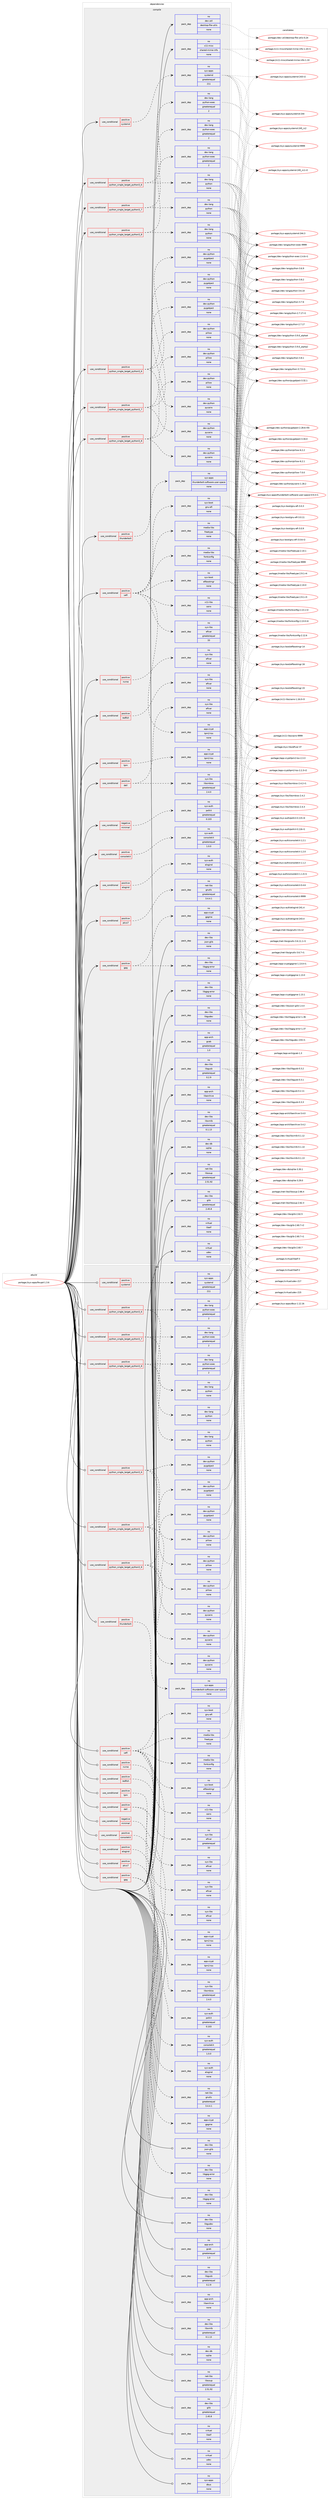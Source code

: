 digraph prolog {

# *************
# Graph options
# *************

newrank=true;
concentrate=true;
compound=true;
graph [rankdir=LR,fontname=Helvetica,fontsize=10,ranksep=1.5];#, ranksep=2.5, nodesep=0.2];
edge  [arrowhead=vee];
node  [fontname=Helvetica,fontsize=10];

# **********
# The ebuild
# **********

subgraph cluster_leftcol {
color=gray;
rank=same;
label=<<i>ebuild</i>>;
id [label="portage://sys-apps/fwupd-1.3.6", color=red, width=4, href="../sys-apps/fwupd-1.3.6.svg"];
}

# ****************
# The dependencies
# ****************

subgraph cluster_midcol {
color=gray;
label=<<i>dependencies</i>>;
subgraph cluster_compile {
fillcolor="#eeeeee";
style=filled;
label=<<i>compile</i>>;
subgraph cond8047 {
dependency39110 [label=<<TABLE BORDER="0" CELLBORDER="1" CELLSPACING="0" CELLPADDING="4"><TR><TD ROWSPAN="3" CELLPADDING="10">use_conditional</TD></TR><TR><TD>negative</TD></TR><TR><TD>minimal</TD></TR></TABLE>>, shape=none, color=red];
subgraph pack30148 {
dependency39111 [label=<<TABLE BORDER="0" CELLBORDER="1" CELLSPACING="0" CELLPADDING="4" WIDTH="220"><TR><TD ROWSPAN="6" CELLPADDING="30">pack_dep</TD></TR><TR><TD WIDTH="110">no</TD></TR><TR><TD>sys-auth</TD></TR><TR><TD>polkit</TD></TR><TR><TD>greaterequal</TD></TR><TR><TD>0.103</TD></TR></TABLE>>, shape=none, color=blue];
}
dependency39110:e -> dependency39111:w [weight=20,style="dashed",arrowhead="vee"];
}
id:e -> dependency39110:w [weight=20,style="solid",arrowhead="vee"];
subgraph cond8048 {
dependency39112 [label=<<TABLE BORDER="0" CELLBORDER="1" CELLSPACING="0" CELLPADDING="4"><TR><TD ROWSPAN="3" CELLPADDING="10">use_conditional</TD></TR><TR><TD>positive</TD></TR><TR><TD>consolekit</TD></TR></TABLE>>, shape=none, color=red];
subgraph pack30149 {
dependency39113 [label=<<TABLE BORDER="0" CELLBORDER="1" CELLSPACING="0" CELLPADDING="4" WIDTH="220"><TR><TD ROWSPAN="6" CELLPADDING="30">pack_dep</TD></TR><TR><TD WIDTH="110">no</TD></TR><TR><TD>sys-auth</TD></TR><TR><TD>consolekit</TD></TR><TR><TD>greaterequal</TD></TR><TR><TD>1.0.0</TD></TR></TABLE>>, shape=none, color=blue];
}
dependency39112:e -> dependency39113:w [weight=20,style="dashed",arrowhead="vee"];
}
id:e -> dependency39112:w [weight=20,style="solid",arrowhead="vee"];
subgraph cond8049 {
dependency39114 [label=<<TABLE BORDER="0" CELLBORDER="1" CELLSPACING="0" CELLPADDING="4"><TR><TD ROWSPAN="3" CELLPADDING="10">use_conditional</TD></TR><TR><TD>positive</TD></TR><TR><TD>dell</TD></TR></TABLE>>, shape=none, color=red];
subgraph pack30150 {
dependency39115 [label=<<TABLE BORDER="0" CELLBORDER="1" CELLSPACING="0" CELLPADDING="4" WIDTH="220"><TR><TD ROWSPAN="6" CELLPADDING="30">pack_dep</TD></TR><TR><TD WIDTH="110">no</TD></TR><TR><TD>sys-libs</TD></TR><TR><TD>efivar</TD></TR><TR><TD>none</TD></TR><TR><TD></TD></TR></TABLE>>, shape=none, color=blue];
}
dependency39114:e -> dependency39115:w [weight=20,style="dashed",arrowhead="vee"];
subgraph pack30151 {
dependency39116 [label=<<TABLE BORDER="0" CELLBORDER="1" CELLSPACING="0" CELLPADDING="4" WIDTH="220"><TR><TD ROWSPAN="6" CELLPADDING="30">pack_dep</TD></TR><TR><TD WIDTH="110">no</TD></TR><TR><TD>sys-libs</TD></TR><TR><TD>libsmbios</TD></TR><TR><TD>greaterequal</TD></TR><TR><TD>2.4.0</TD></TR></TABLE>>, shape=none, color=blue];
}
dependency39114:e -> dependency39116:w [weight=20,style="dashed",arrowhead="vee"];
}
id:e -> dependency39114:w [weight=20,style="solid",arrowhead="vee"];
subgraph cond8050 {
dependency39117 [label=<<TABLE BORDER="0" CELLBORDER="1" CELLSPACING="0" CELLPADDING="4"><TR><TD ROWSPAN="3" CELLPADDING="10">use_conditional</TD></TR><TR><TD>positive</TD></TR><TR><TD>elogind</TD></TR></TABLE>>, shape=none, color=red];
subgraph pack30152 {
dependency39118 [label=<<TABLE BORDER="0" CELLBORDER="1" CELLSPACING="0" CELLPADDING="4" WIDTH="220"><TR><TD ROWSPAN="6" CELLPADDING="30">pack_dep</TD></TR><TR><TD WIDTH="110">no</TD></TR><TR><TD>sys-auth</TD></TR><TR><TD>elogind</TD></TR><TR><TD>none</TD></TR><TR><TD></TD></TR></TABLE>>, shape=none, color=blue];
}
dependency39117:e -> dependency39118:w [weight=20,style="dashed",arrowhead="vee"];
}
id:e -> dependency39117:w [weight=20,style="solid",arrowhead="vee"];
subgraph cond8051 {
dependency39119 [label=<<TABLE BORDER="0" CELLBORDER="1" CELLSPACING="0" CELLPADDING="4"><TR><TD ROWSPAN="3" CELLPADDING="10">use_conditional</TD></TR><TR><TD>positive</TD></TR><TR><TD>gpg</TD></TR></TABLE>>, shape=none, color=red];
subgraph pack30153 {
dependency39120 [label=<<TABLE BORDER="0" CELLBORDER="1" CELLSPACING="0" CELLPADDING="4" WIDTH="220"><TR><TD ROWSPAN="6" CELLPADDING="30">pack_dep</TD></TR><TR><TD WIDTH="110">no</TD></TR><TR><TD>app-crypt</TD></TR><TR><TD>gpgme</TD></TR><TR><TD>none</TD></TR><TR><TD></TD></TR></TABLE>>, shape=none, color=blue];
}
dependency39119:e -> dependency39120:w [weight=20,style="dashed",arrowhead="vee"];
subgraph pack30154 {
dependency39121 [label=<<TABLE BORDER="0" CELLBORDER="1" CELLSPACING="0" CELLPADDING="4" WIDTH="220"><TR><TD ROWSPAN="6" CELLPADDING="30">pack_dep</TD></TR><TR><TD WIDTH="110">no</TD></TR><TR><TD>dev-libs</TD></TR><TR><TD>libgpg-error</TD></TR><TR><TD>none</TD></TR><TR><TD></TD></TR></TABLE>>, shape=none, color=blue];
}
dependency39119:e -> dependency39121:w [weight=20,style="dashed",arrowhead="vee"];
}
id:e -> dependency39119:w [weight=20,style="solid",arrowhead="vee"];
subgraph cond8052 {
dependency39122 [label=<<TABLE BORDER="0" CELLBORDER="1" CELLSPACING="0" CELLPADDING="4"><TR><TD ROWSPAN="3" CELLPADDING="10">use_conditional</TD></TR><TR><TD>positive</TD></TR><TR><TD>nvme</TD></TR></TABLE>>, shape=none, color=red];
subgraph pack30155 {
dependency39123 [label=<<TABLE BORDER="0" CELLBORDER="1" CELLSPACING="0" CELLPADDING="4" WIDTH="220"><TR><TD ROWSPAN="6" CELLPADDING="30">pack_dep</TD></TR><TR><TD WIDTH="110">no</TD></TR><TR><TD>sys-libs</TD></TR><TR><TD>efivar</TD></TR><TR><TD>none</TD></TR><TR><TD></TD></TR></TABLE>>, shape=none, color=blue];
}
dependency39122:e -> dependency39123:w [weight=20,style="dashed",arrowhead="vee"];
}
id:e -> dependency39122:w [weight=20,style="solid",arrowhead="vee"];
subgraph cond8053 {
dependency39124 [label=<<TABLE BORDER="0" CELLBORDER="1" CELLSPACING="0" CELLPADDING="4"><TR><TD ROWSPAN="3" CELLPADDING="10">use_conditional</TD></TR><TR><TD>positive</TD></TR><TR><TD>pkcs7</TD></TR></TABLE>>, shape=none, color=red];
subgraph pack30156 {
dependency39125 [label=<<TABLE BORDER="0" CELLBORDER="1" CELLSPACING="0" CELLPADDING="4" WIDTH="220"><TR><TD ROWSPAN="6" CELLPADDING="30">pack_dep</TD></TR><TR><TD WIDTH="110">no</TD></TR><TR><TD>net-libs</TD></TR><TR><TD>gnutls</TD></TR><TR><TD>greaterequal</TD></TR><TR><TD>3.4.4.1</TD></TR></TABLE>>, shape=none, color=blue];
}
dependency39124:e -> dependency39125:w [weight=20,style="dashed",arrowhead="vee"];
}
id:e -> dependency39124:w [weight=20,style="solid",arrowhead="vee"];
subgraph cond8054 {
dependency39126 [label=<<TABLE BORDER="0" CELLBORDER="1" CELLSPACING="0" CELLPADDING="4"><TR><TD ROWSPAN="3" CELLPADDING="10">use_conditional</TD></TR><TR><TD>positive</TD></TR><TR><TD>python_single_target_python3_6</TD></TR></TABLE>>, shape=none, color=red];
subgraph pack30157 {
dependency39127 [label=<<TABLE BORDER="0" CELLBORDER="1" CELLSPACING="0" CELLPADDING="4" WIDTH="220"><TR><TD ROWSPAN="6" CELLPADDING="30">pack_dep</TD></TR><TR><TD WIDTH="110">no</TD></TR><TR><TD>dev-lang</TD></TR><TR><TD>python</TD></TR><TR><TD>none</TD></TR><TR><TD></TD></TR></TABLE>>, shape=none, color=blue];
}
dependency39126:e -> dependency39127:w [weight=20,style="dashed",arrowhead="vee"];
subgraph pack30158 {
dependency39128 [label=<<TABLE BORDER="0" CELLBORDER="1" CELLSPACING="0" CELLPADDING="4" WIDTH="220"><TR><TD ROWSPAN="6" CELLPADDING="30">pack_dep</TD></TR><TR><TD WIDTH="110">no</TD></TR><TR><TD>dev-lang</TD></TR><TR><TD>python-exec</TD></TR><TR><TD>greaterequal</TD></TR><TR><TD>2</TD></TR></TABLE>>, shape=none, color=blue];
}
dependency39126:e -> dependency39128:w [weight=20,style="dashed",arrowhead="vee"];
}
id:e -> dependency39126:w [weight=20,style="solid",arrowhead="vee"];
subgraph cond8055 {
dependency39129 [label=<<TABLE BORDER="0" CELLBORDER="1" CELLSPACING="0" CELLPADDING="4"><TR><TD ROWSPAN="3" CELLPADDING="10">use_conditional</TD></TR><TR><TD>positive</TD></TR><TR><TD>python_single_target_python3_6</TD></TR></TABLE>>, shape=none, color=red];
subgraph pack30159 {
dependency39130 [label=<<TABLE BORDER="0" CELLBORDER="1" CELLSPACING="0" CELLPADDING="4" WIDTH="220"><TR><TD ROWSPAN="6" CELLPADDING="30">pack_dep</TD></TR><TR><TD WIDTH="110">no</TD></TR><TR><TD>dev-python</TD></TR><TR><TD>pillow</TD></TR><TR><TD>none</TD></TR><TR><TD></TD></TR></TABLE>>, shape=none, color=blue];
}
dependency39129:e -> dependency39130:w [weight=20,style="dashed",arrowhead="vee"];
subgraph pack30160 {
dependency39131 [label=<<TABLE BORDER="0" CELLBORDER="1" CELLSPACING="0" CELLPADDING="4" WIDTH="220"><TR><TD ROWSPAN="6" CELLPADDING="30">pack_dep</TD></TR><TR><TD WIDTH="110">no</TD></TR><TR><TD>dev-python</TD></TR><TR><TD>pycairo</TD></TR><TR><TD>none</TD></TR><TR><TD></TD></TR></TABLE>>, shape=none, color=blue];
}
dependency39129:e -> dependency39131:w [weight=20,style="dashed",arrowhead="vee"];
subgraph pack30161 {
dependency39132 [label=<<TABLE BORDER="0" CELLBORDER="1" CELLSPACING="0" CELLPADDING="4" WIDTH="220"><TR><TD ROWSPAN="6" CELLPADDING="30">pack_dep</TD></TR><TR><TD WIDTH="110">no</TD></TR><TR><TD>dev-python</TD></TR><TR><TD>pygobject</TD></TR><TR><TD>none</TD></TR><TR><TD></TD></TR></TABLE>>, shape=none, color=blue];
}
dependency39129:e -> dependency39132:w [weight=20,style="dashed",arrowhead="vee"];
}
id:e -> dependency39129:w [weight=20,style="solid",arrowhead="vee"];
subgraph cond8056 {
dependency39133 [label=<<TABLE BORDER="0" CELLBORDER="1" CELLSPACING="0" CELLPADDING="4"><TR><TD ROWSPAN="3" CELLPADDING="10">use_conditional</TD></TR><TR><TD>positive</TD></TR><TR><TD>python_single_target_python3_7</TD></TR></TABLE>>, shape=none, color=red];
subgraph pack30162 {
dependency39134 [label=<<TABLE BORDER="0" CELLBORDER="1" CELLSPACING="0" CELLPADDING="4" WIDTH="220"><TR><TD ROWSPAN="6" CELLPADDING="30">pack_dep</TD></TR><TR><TD WIDTH="110">no</TD></TR><TR><TD>dev-lang</TD></TR><TR><TD>python</TD></TR><TR><TD>none</TD></TR><TR><TD></TD></TR></TABLE>>, shape=none, color=blue];
}
dependency39133:e -> dependency39134:w [weight=20,style="dashed",arrowhead="vee"];
subgraph pack30163 {
dependency39135 [label=<<TABLE BORDER="0" CELLBORDER="1" CELLSPACING="0" CELLPADDING="4" WIDTH="220"><TR><TD ROWSPAN="6" CELLPADDING="30">pack_dep</TD></TR><TR><TD WIDTH="110">no</TD></TR><TR><TD>dev-lang</TD></TR><TR><TD>python-exec</TD></TR><TR><TD>greaterequal</TD></TR><TR><TD>2</TD></TR></TABLE>>, shape=none, color=blue];
}
dependency39133:e -> dependency39135:w [weight=20,style="dashed",arrowhead="vee"];
}
id:e -> dependency39133:w [weight=20,style="solid",arrowhead="vee"];
subgraph cond8057 {
dependency39136 [label=<<TABLE BORDER="0" CELLBORDER="1" CELLSPACING="0" CELLPADDING="4"><TR><TD ROWSPAN="3" CELLPADDING="10">use_conditional</TD></TR><TR><TD>positive</TD></TR><TR><TD>python_single_target_python3_7</TD></TR></TABLE>>, shape=none, color=red];
subgraph pack30164 {
dependency39137 [label=<<TABLE BORDER="0" CELLBORDER="1" CELLSPACING="0" CELLPADDING="4" WIDTH="220"><TR><TD ROWSPAN="6" CELLPADDING="30">pack_dep</TD></TR><TR><TD WIDTH="110">no</TD></TR><TR><TD>dev-python</TD></TR><TR><TD>pillow</TD></TR><TR><TD>none</TD></TR><TR><TD></TD></TR></TABLE>>, shape=none, color=blue];
}
dependency39136:e -> dependency39137:w [weight=20,style="dashed",arrowhead="vee"];
subgraph pack30165 {
dependency39138 [label=<<TABLE BORDER="0" CELLBORDER="1" CELLSPACING="0" CELLPADDING="4" WIDTH="220"><TR><TD ROWSPAN="6" CELLPADDING="30">pack_dep</TD></TR><TR><TD WIDTH="110">no</TD></TR><TR><TD>dev-python</TD></TR><TR><TD>pycairo</TD></TR><TR><TD>none</TD></TR><TR><TD></TD></TR></TABLE>>, shape=none, color=blue];
}
dependency39136:e -> dependency39138:w [weight=20,style="dashed",arrowhead="vee"];
subgraph pack30166 {
dependency39139 [label=<<TABLE BORDER="0" CELLBORDER="1" CELLSPACING="0" CELLPADDING="4" WIDTH="220"><TR><TD ROWSPAN="6" CELLPADDING="30">pack_dep</TD></TR><TR><TD WIDTH="110">no</TD></TR><TR><TD>dev-python</TD></TR><TR><TD>pygobject</TD></TR><TR><TD>none</TD></TR><TR><TD></TD></TR></TABLE>>, shape=none, color=blue];
}
dependency39136:e -> dependency39139:w [weight=20,style="dashed",arrowhead="vee"];
}
id:e -> dependency39136:w [weight=20,style="solid",arrowhead="vee"];
subgraph cond8058 {
dependency39140 [label=<<TABLE BORDER="0" CELLBORDER="1" CELLSPACING="0" CELLPADDING="4"><TR><TD ROWSPAN="3" CELLPADDING="10">use_conditional</TD></TR><TR><TD>positive</TD></TR><TR><TD>python_single_target_python3_8</TD></TR></TABLE>>, shape=none, color=red];
subgraph pack30167 {
dependency39141 [label=<<TABLE BORDER="0" CELLBORDER="1" CELLSPACING="0" CELLPADDING="4" WIDTH="220"><TR><TD ROWSPAN="6" CELLPADDING="30">pack_dep</TD></TR><TR><TD WIDTH="110">no</TD></TR><TR><TD>dev-lang</TD></TR><TR><TD>python</TD></TR><TR><TD>none</TD></TR><TR><TD></TD></TR></TABLE>>, shape=none, color=blue];
}
dependency39140:e -> dependency39141:w [weight=20,style="dashed",arrowhead="vee"];
subgraph pack30168 {
dependency39142 [label=<<TABLE BORDER="0" CELLBORDER="1" CELLSPACING="0" CELLPADDING="4" WIDTH="220"><TR><TD ROWSPAN="6" CELLPADDING="30">pack_dep</TD></TR><TR><TD WIDTH="110">no</TD></TR><TR><TD>dev-lang</TD></TR><TR><TD>python-exec</TD></TR><TR><TD>greaterequal</TD></TR><TR><TD>2</TD></TR></TABLE>>, shape=none, color=blue];
}
dependency39140:e -> dependency39142:w [weight=20,style="dashed",arrowhead="vee"];
}
id:e -> dependency39140:w [weight=20,style="solid",arrowhead="vee"];
subgraph cond8059 {
dependency39143 [label=<<TABLE BORDER="0" CELLBORDER="1" CELLSPACING="0" CELLPADDING="4"><TR><TD ROWSPAN="3" CELLPADDING="10">use_conditional</TD></TR><TR><TD>positive</TD></TR><TR><TD>python_single_target_python3_8</TD></TR></TABLE>>, shape=none, color=red];
subgraph pack30169 {
dependency39144 [label=<<TABLE BORDER="0" CELLBORDER="1" CELLSPACING="0" CELLPADDING="4" WIDTH="220"><TR><TD ROWSPAN="6" CELLPADDING="30">pack_dep</TD></TR><TR><TD WIDTH="110">no</TD></TR><TR><TD>dev-python</TD></TR><TR><TD>pillow</TD></TR><TR><TD>none</TD></TR><TR><TD></TD></TR></TABLE>>, shape=none, color=blue];
}
dependency39143:e -> dependency39144:w [weight=20,style="dashed",arrowhead="vee"];
subgraph pack30170 {
dependency39145 [label=<<TABLE BORDER="0" CELLBORDER="1" CELLSPACING="0" CELLPADDING="4" WIDTH="220"><TR><TD ROWSPAN="6" CELLPADDING="30">pack_dep</TD></TR><TR><TD WIDTH="110">no</TD></TR><TR><TD>dev-python</TD></TR><TR><TD>pycairo</TD></TR><TR><TD>none</TD></TR><TR><TD></TD></TR></TABLE>>, shape=none, color=blue];
}
dependency39143:e -> dependency39145:w [weight=20,style="dashed",arrowhead="vee"];
subgraph pack30171 {
dependency39146 [label=<<TABLE BORDER="0" CELLBORDER="1" CELLSPACING="0" CELLPADDING="4" WIDTH="220"><TR><TD ROWSPAN="6" CELLPADDING="30">pack_dep</TD></TR><TR><TD WIDTH="110">no</TD></TR><TR><TD>dev-python</TD></TR><TR><TD>pygobject</TD></TR><TR><TD>none</TD></TR><TR><TD></TD></TR></TABLE>>, shape=none, color=blue];
}
dependency39143:e -> dependency39146:w [weight=20,style="dashed",arrowhead="vee"];
}
id:e -> dependency39143:w [weight=20,style="solid",arrowhead="vee"];
subgraph cond8060 {
dependency39147 [label=<<TABLE BORDER="0" CELLBORDER="1" CELLSPACING="0" CELLPADDING="4"><TR><TD ROWSPAN="3" CELLPADDING="10">use_conditional</TD></TR><TR><TD>positive</TD></TR><TR><TD>redfish</TD></TR></TABLE>>, shape=none, color=red];
subgraph pack30172 {
dependency39148 [label=<<TABLE BORDER="0" CELLBORDER="1" CELLSPACING="0" CELLPADDING="4" WIDTH="220"><TR><TD ROWSPAN="6" CELLPADDING="30">pack_dep</TD></TR><TR><TD WIDTH="110">no</TD></TR><TR><TD>sys-libs</TD></TR><TR><TD>efivar</TD></TR><TR><TD>none</TD></TR><TR><TD></TD></TR></TABLE>>, shape=none, color=blue];
}
dependency39147:e -> dependency39148:w [weight=20,style="dashed",arrowhead="vee"];
}
id:e -> dependency39147:w [weight=20,style="solid",arrowhead="vee"];
subgraph cond8061 {
dependency39149 [label=<<TABLE BORDER="0" CELLBORDER="1" CELLSPACING="0" CELLPADDING="4"><TR><TD ROWSPAN="3" CELLPADDING="10">use_conditional</TD></TR><TR><TD>positive</TD></TR><TR><TD>systemd</TD></TR></TABLE>>, shape=none, color=red];
subgraph pack30173 {
dependency39150 [label=<<TABLE BORDER="0" CELLBORDER="1" CELLSPACING="0" CELLPADDING="4" WIDTH="220"><TR><TD ROWSPAN="6" CELLPADDING="30">pack_dep</TD></TR><TR><TD WIDTH="110">no</TD></TR><TR><TD>sys-apps</TD></TR><TR><TD>systemd</TD></TR><TR><TD>greaterequal</TD></TR><TR><TD>211</TD></TR></TABLE>>, shape=none, color=blue];
}
dependency39149:e -> dependency39150:w [weight=20,style="dashed",arrowhead="vee"];
}
id:e -> dependency39149:w [weight=20,style="solid",arrowhead="vee"];
subgraph cond8062 {
dependency39151 [label=<<TABLE BORDER="0" CELLBORDER="1" CELLSPACING="0" CELLPADDING="4"><TR><TD ROWSPAN="3" CELLPADDING="10">use_conditional</TD></TR><TR><TD>positive</TD></TR><TR><TD>thunderbolt</TD></TR></TABLE>>, shape=none, color=red];
subgraph pack30174 {
dependency39152 [label=<<TABLE BORDER="0" CELLBORDER="1" CELLSPACING="0" CELLPADDING="4" WIDTH="220"><TR><TD ROWSPAN="6" CELLPADDING="30">pack_dep</TD></TR><TR><TD WIDTH="110">no</TD></TR><TR><TD>sys-apps</TD></TR><TR><TD>thunderbolt-software-user-space</TD></TR><TR><TD>none</TD></TR><TR><TD></TD></TR></TABLE>>, shape=none, color=blue];
}
dependency39151:e -> dependency39152:w [weight=20,style="dashed",arrowhead="vee"];
}
id:e -> dependency39151:w [weight=20,style="solid",arrowhead="vee"];
subgraph cond8063 {
dependency39153 [label=<<TABLE BORDER="0" CELLBORDER="1" CELLSPACING="0" CELLPADDING="4"><TR><TD ROWSPAN="3" CELLPADDING="10">use_conditional</TD></TR><TR><TD>positive</TD></TR><TR><TD>tpm</TD></TR></TABLE>>, shape=none, color=red];
subgraph pack30175 {
dependency39154 [label=<<TABLE BORDER="0" CELLBORDER="1" CELLSPACING="0" CELLPADDING="4" WIDTH="220"><TR><TD ROWSPAN="6" CELLPADDING="30">pack_dep</TD></TR><TR><TD WIDTH="110">no</TD></TR><TR><TD>app-crypt</TD></TR><TR><TD>tpm2-tss</TD></TR><TR><TD>none</TD></TR><TR><TD></TD></TR></TABLE>>, shape=none, color=blue];
}
dependency39153:e -> dependency39154:w [weight=20,style="dashed",arrowhead="vee"];
}
id:e -> dependency39153:w [weight=20,style="solid",arrowhead="vee"];
subgraph cond8064 {
dependency39155 [label=<<TABLE BORDER="0" CELLBORDER="1" CELLSPACING="0" CELLPADDING="4"><TR><TD ROWSPAN="3" CELLPADDING="10">use_conditional</TD></TR><TR><TD>positive</TD></TR><TR><TD>uefi</TD></TR></TABLE>>, shape=none, color=red];
subgraph pack30176 {
dependency39156 [label=<<TABLE BORDER="0" CELLBORDER="1" CELLSPACING="0" CELLPADDING="4" WIDTH="220"><TR><TD ROWSPAN="6" CELLPADDING="30">pack_dep</TD></TR><TR><TD WIDTH="110">no</TD></TR><TR><TD>app-crypt</TD></TR><TR><TD>tpm2-tss</TD></TR><TR><TD>none</TD></TR><TR><TD></TD></TR></TABLE>>, shape=none, color=blue];
}
dependency39155:e -> dependency39156:w [weight=20,style="dashed",arrowhead="vee"];
subgraph pack30177 {
dependency39157 [label=<<TABLE BORDER="0" CELLBORDER="1" CELLSPACING="0" CELLPADDING="4" WIDTH="220"><TR><TD ROWSPAN="6" CELLPADDING="30">pack_dep</TD></TR><TR><TD WIDTH="110">no</TD></TR><TR><TD>media-libs</TD></TR><TR><TD>fontconfig</TD></TR><TR><TD>none</TD></TR><TR><TD></TD></TR></TABLE>>, shape=none, color=blue];
}
dependency39155:e -> dependency39157:w [weight=20,style="dashed",arrowhead="vee"];
subgraph pack30178 {
dependency39158 [label=<<TABLE BORDER="0" CELLBORDER="1" CELLSPACING="0" CELLPADDING="4" WIDTH="220"><TR><TD ROWSPAN="6" CELLPADDING="30">pack_dep</TD></TR><TR><TD WIDTH="110">no</TD></TR><TR><TD>media-libs</TD></TR><TR><TD>freetype</TD></TR><TR><TD>none</TD></TR><TR><TD></TD></TR></TABLE>>, shape=none, color=blue];
}
dependency39155:e -> dependency39158:w [weight=20,style="dashed",arrowhead="vee"];
subgraph pack30179 {
dependency39159 [label=<<TABLE BORDER="0" CELLBORDER="1" CELLSPACING="0" CELLPADDING="4" WIDTH="220"><TR><TD ROWSPAN="6" CELLPADDING="30">pack_dep</TD></TR><TR><TD WIDTH="110">no</TD></TR><TR><TD>sys-boot</TD></TR><TR><TD>gnu-efi</TD></TR><TR><TD>none</TD></TR><TR><TD></TD></TR></TABLE>>, shape=none, color=blue];
}
dependency39155:e -> dependency39159:w [weight=20,style="dashed",arrowhead="vee"];
subgraph pack30180 {
dependency39160 [label=<<TABLE BORDER="0" CELLBORDER="1" CELLSPACING="0" CELLPADDING="4" WIDTH="220"><TR><TD ROWSPAN="6" CELLPADDING="30">pack_dep</TD></TR><TR><TD WIDTH="110">no</TD></TR><TR><TD>sys-boot</TD></TR><TR><TD>efibootmgr</TD></TR><TR><TD>none</TD></TR><TR><TD></TD></TR></TABLE>>, shape=none, color=blue];
}
dependency39155:e -> dependency39160:w [weight=20,style="dashed",arrowhead="vee"];
subgraph pack30181 {
dependency39161 [label=<<TABLE BORDER="0" CELLBORDER="1" CELLSPACING="0" CELLPADDING="4" WIDTH="220"><TR><TD ROWSPAN="6" CELLPADDING="30">pack_dep</TD></TR><TR><TD WIDTH="110">no</TD></TR><TR><TD>sys-libs</TD></TR><TR><TD>efivar</TD></TR><TR><TD>greaterequal</TD></TR><TR><TD>33</TD></TR></TABLE>>, shape=none, color=blue];
}
dependency39155:e -> dependency39161:w [weight=20,style="dashed",arrowhead="vee"];
subgraph pack30182 {
dependency39162 [label=<<TABLE BORDER="0" CELLBORDER="1" CELLSPACING="0" CELLPADDING="4" WIDTH="220"><TR><TD ROWSPAN="6" CELLPADDING="30">pack_dep</TD></TR><TR><TD WIDTH="110">no</TD></TR><TR><TD>x11-libs</TD></TR><TR><TD>cairo</TD></TR><TR><TD>none</TD></TR><TR><TD></TD></TR></TABLE>>, shape=none, color=blue];
}
dependency39155:e -> dependency39162:w [weight=20,style="dashed",arrowhead="vee"];
}
id:e -> dependency39155:w [weight=20,style="solid",arrowhead="vee"];
subgraph pack30183 {
dependency39163 [label=<<TABLE BORDER="0" CELLBORDER="1" CELLSPACING="0" CELLPADDING="4" WIDTH="220"><TR><TD ROWSPAN="6" CELLPADDING="30">pack_dep</TD></TR><TR><TD WIDTH="110">no</TD></TR><TR><TD>app-arch</TD></TR><TR><TD>gcab</TD></TR><TR><TD>greaterequal</TD></TR><TR><TD>1.0</TD></TR></TABLE>>, shape=none, color=blue];
}
id:e -> dependency39163:w [weight=20,style="solid",arrowhead="vee"];
subgraph pack30184 {
dependency39164 [label=<<TABLE BORDER="0" CELLBORDER="1" CELLSPACING="0" CELLPADDING="4" WIDTH="220"><TR><TD ROWSPAN="6" CELLPADDING="30">pack_dep</TD></TR><TR><TD WIDTH="110">no</TD></TR><TR><TD>app-arch</TD></TR><TR><TD>libarchive</TD></TR><TR><TD>none</TD></TR><TR><TD></TD></TR></TABLE>>, shape=none, color=blue];
}
id:e -> dependency39164:w [weight=20,style="solid",arrowhead="vee"];
subgraph pack30185 {
dependency39165 [label=<<TABLE BORDER="0" CELLBORDER="1" CELLSPACING="0" CELLPADDING="4" WIDTH="220"><TR><TD ROWSPAN="6" CELLPADDING="30">pack_dep</TD></TR><TR><TD WIDTH="110">no</TD></TR><TR><TD>dev-db</TD></TR><TR><TD>sqlite</TD></TR><TR><TD>none</TD></TR><TR><TD></TD></TR></TABLE>>, shape=none, color=blue];
}
id:e -> dependency39165:w [weight=20,style="solid",arrowhead="vee"];
subgraph pack30186 {
dependency39166 [label=<<TABLE BORDER="0" CELLBORDER="1" CELLSPACING="0" CELLPADDING="4" WIDTH="220"><TR><TD ROWSPAN="6" CELLPADDING="30">pack_dep</TD></TR><TR><TD WIDTH="110">no</TD></TR><TR><TD>dev-libs</TD></TR><TR><TD>glib</TD></TR><TR><TD>greaterequal</TD></TR><TR><TD>2.45.8</TD></TR></TABLE>>, shape=none, color=blue];
}
id:e -> dependency39166:w [weight=20,style="solid",arrowhead="vee"];
subgraph pack30187 {
dependency39167 [label=<<TABLE BORDER="0" CELLBORDER="1" CELLSPACING="0" CELLPADDING="4" WIDTH="220"><TR><TD ROWSPAN="6" CELLPADDING="30">pack_dep</TD></TR><TR><TD WIDTH="110">no</TD></TR><TR><TD>dev-libs</TD></TR><TR><TD>json-glib</TD></TR><TR><TD>none</TD></TR><TR><TD></TD></TR></TABLE>>, shape=none, color=blue];
}
id:e -> dependency39167:w [weight=20,style="solid",arrowhead="vee"];
subgraph pack30188 {
dependency39168 [label=<<TABLE BORDER="0" CELLBORDER="1" CELLSPACING="0" CELLPADDING="4" WIDTH="220"><TR><TD ROWSPAN="6" CELLPADDING="30">pack_dep</TD></TR><TR><TD WIDTH="110">no</TD></TR><TR><TD>dev-libs</TD></TR><TR><TD>libgpg-error</TD></TR><TR><TD>none</TD></TR><TR><TD></TD></TR></TABLE>>, shape=none, color=blue];
}
id:e -> dependency39168:w [weight=20,style="solid",arrowhead="vee"];
subgraph pack30189 {
dependency39169 [label=<<TABLE BORDER="0" CELLBORDER="1" CELLSPACING="0" CELLPADDING="4" WIDTH="220"><TR><TD ROWSPAN="6" CELLPADDING="30">pack_dep</TD></TR><TR><TD WIDTH="110">no</TD></TR><TR><TD>dev-libs</TD></TR><TR><TD>libgudev</TD></TR><TR><TD>none</TD></TR><TR><TD></TD></TR></TABLE>>, shape=none, color=blue];
}
id:e -> dependency39169:w [weight=20,style="solid",arrowhead="vee"];
subgraph pack30190 {
dependency39170 [label=<<TABLE BORDER="0" CELLBORDER="1" CELLSPACING="0" CELLPADDING="4" WIDTH="220"><TR><TD ROWSPAN="6" CELLPADDING="30">pack_dep</TD></TR><TR><TD WIDTH="110">no</TD></TR><TR><TD>dev-libs</TD></TR><TR><TD>libgusb</TD></TR><TR><TD>greaterequal</TD></TR><TR><TD>0.2.9</TD></TR></TABLE>>, shape=none, color=blue];
}
id:e -> dependency39170:w [weight=20,style="solid",arrowhead="vee"];
subgraph pack30191 {
dependency39171 [label=<<TABLE BORDER="0" CELLBORDER="1" CELLSPACING="0" CELLPADDING="4" WIDTH="220"><TR><TD ROWSPAN="6" CELLPADDING="30">pack_dep</TD></TR><TR><TD WIDTH="110">no</TD></TR><TR><TD>dev-libs</TD></TR><TR><TD>libxmlb</TD></TR><TR><TD>greaterequal</TD></TR><TR><TD>0.1.13</TD></TR></TABLE>>, shape=none, color=blue];
}
id:e -> dependency39171:w [weight=20,style="solid",arrowhead="vee"];
subgraph pack30192 {
dependency39172 [label=<<TABLE BORDER="0" CELLBORDER="1" CELLSPACING="0" CELLPADDING="4" WIDTH="220"><TR><TD ROWSPAN="6" CELLPADDING="30">pack_dep</TD></TR><TR><TD WIDTH="110">no</TD></TR><TR><TD>dev-util</TD></TR><TR><TD>desktop-file-utils</TD></TR><TR><TD>none</TD></TR><TR><TD></TD></TR></TABLE>>, shape=none, color=blue];
}
id:e -> dependency39172:w [weight=20,style="solid",arrowhead="vee"];
subgraph pack30193 {
dependency39173 [label=<<TABLE BORDER="0" CELLBORDER="1" CELLSPACING="0" CELLPADDING="4" WIDTH="220"><TR><TD ROWSPAN="6" CELLPADDING="30">pack_dep</TD></TR><TR><TD WIDTH="110">no</TD></TR><TR><TD>net-libs</TD></TR><TR><TD>libsoup</TD></TR><TR><TD>greaterequal</TD></TR><TR><TD>2.51.92</TD></TR></TABLE>>, shape=none, color=blue];
}
id:e -> dependency39173:w [weight=20,style="solid",arrowhead="vee"];
subgraph pack30194 {
dependency39174 [label=<<TABLE BORDER="0" CELLBORDER="1" CELLSPACING="0" CELLPADDING="4" WIDTH="220"><TR><TD ROWSPAN="6" CELLPADDING="30">pack_dep</TD></TR><TR><TD WIDTH="110">no</TD></TR><TR><TD>virtual</TD></TR><TR><TD>libelf</TD></TR><TR><TD>none</TD></TR><TR><TD></TD></TR></TABLE>>, shape=none, color=blue];
}
id:e -> dependency39174:w [weight=20,style="solid",arrowhead="vee"];
subgraph pack30195 {
dependency39175 [label=<<TABLE BORDER="0" CELLBORDER="1" CELLSPACING="0" CELLPADDING="4" WIDTH="220"><TR><TD ROWSPAN="6" CELLPADDING="30">pack_dep</TD></TR><TR><TD WIDTH="110">no</TD></TR><TR><TD>virtual</TD></TR><TR><TD>udev</TD></TR><TR><TD>none</TD></TR><TR><TD></TD></TR></TABLE>>, shape=none, color=blue];
}
id:e -> dependency39175:w [weight=20,style="solid",arrowhead="vee"];
subgraph pack30196 {
dependency39176 [label=<<TABLE BORDER="0" CELLBORDER="1" CELLSPACING="0" CELLPADDING="4" WIDTH="220"><TR><TD ROWSPAN="6" CELLPADDING="30">pack_dep</TD></TR><TR><TD WIDTH="110">no</TD></TR><TR><TD>x11-misc</TD></TR><TR><TD>shared-mime-info</TD></TR><TR><TD>none</TD></TR><TR><TD></TD></TR></TABLE>>, shape=none, color=blue];
}
id:e -> dependency39176:w [weight=20,style="solid",arrowhead="vee"];
}
subgraph cluster_compileandrun {
fillcolor="#eeeeee";
style=filled;
label=<<i>compile and run</i>>;
}
subgraph cluster_run {
fillcolor="#eeeeee";
style=filled;
label=<<i>run</i>>;
subgraph cond8065 {
dependency39177 [label=<<TABLE BORDER="0" CELLBORDER="1" CELLSPACING="0" CELLPADDING="4"><TR><TD ROWSPAN="3" CELLPADDING="10">use_conditional</TD></TR><TR><TD>negative</TD></TR><TR><TD>minimal</TD></TR></TABLE>>, shape=none, color=red];
subgraph pack30197 {
dependency39178 [label=<<TABLE BORDER="0" CELLBORDER="1" CELLSPACING="0" CELLPADDING="4" WIDTH="220"><TR><TD ROWSPAN="6" CELLPADDING="30">pack_dep</TD></TR><TR><TD WIDTH="110">no</TD></TR><TR><TD>sys-auth</TD></TR><TR><TD>polkit</TD></TR><TR><TD>greaterequal</TD></TR><TR><TD>0.103</TD></TR></TABLE>>, shape=none, color=blue];
}
dependency39177:e -> dependency39178:w [weight=20,style="dashed",arrowhead="vee"];
}
id:e -> dependency39177:w [weight=20,style="solid",arrowhead="odot"];
subgraph cond8066 {
dependency39179 [label=<<TABLE BORDER="0" CELLBORDER="1" CELLSPACING="0" CELLPADDING="4"><TR><TD ROWSPAN="3" CELLPADDING="10">use_conditional</TD></TR><TR><TD>positive</TD></TR><TR><TD>consolekit</TD></TR></TABLE>>, shape=none, color=red];
subgraph pack30198 {
dependency39180 [label=<<TABLE BORDER="0" CELLBORDER="1" CELLSPACING="0" CELLPADDING="4" WIDTH="220"><TR><TD ROWSPAN="6" CELLPADDING="30">pack_dep</TD></TR><TR><TD WIDTH="110">no</TD></TR><TR><TD>sys-auth</TD></TR><TR><TD>consolekit</TD></TR><TR><TD>greaterequal</TD></TR><TR><TD>1.0.0</TD></TR></TABLE>>, shape=none, color=blue];
}
dependency39179:e -> dependency39180:w [weight=20,style="dashed",arrowhead="vee"];
}
id:e -> dependency39179:w [weight=20,style="solid",arrowhead="odot"];
subgraph cond8067 {
dependency39181 [label=<<TABLE BORDER="0" CELLBORDER="1" CELLSPACING="0" CELLPADDING="4"><TR><TD ROWSPAN="3" CELLPADDING="10">use_conditional</TD></TR><TR><TD>positive</TD></TR><TR><TD>dell</TD></TR></TABLE>>, shape=none, color=red];
subgraph pack30199 {
dependency39182 [label=<<TABLE BORDER="0" CELLBORDER="1" CELLSPACING="0" CELLPADDING="4" WIDTH="220"><TR><TD ROWSPAN="6" CELLPADDING="30">pack_dep</TD></TR><TR><TD WIDTH="110">no</TD></TR><TR><TD>sys-libs</TD></TR><TR><TD>efivar</TD></TR><TR><TD>none</TD></TR><TR><TD></TD></TR></TABLE>>, shape=none, color=blue];
}
dependency39181:e -> dependency39182:w [weight=20,style="dashed",arrowhead="vee"];
subgraph pack30200 {
dependency39183 [label=<<TABLE BORDER="0" CELLBORDER="1" CELLSPACING="0" CELLPADDING="4" WIDTH="220"><TR><TD ROWSPAN="6" CELLPADDING="30">pack_dep</TD></TR><TR><TD WIDTH="110">no</TD></TR><TR><TD>sys-libs</TD></TR><TR><TD>libsmbios</TD></TR><TR><TD>greaterequal</TD></TR><TR><TD>2.4.0</TD></TR></TABLE>>, shape=none, color=blue];
}
dependency39181:e -> dependency39183:w [weight=20,style="dashed",arrowhead="vee"];
}
id:e -> dependency39181:w [weight=20,style="solid",arrowhead="odot"];
subgraph cond8068 {
dependency39184 [label=<<TABLE BORDER="0" CELLBORDER="1" CELLSPACING="0" CELLPADDING="4"><TR><TD ROWSPAN="3" CELLPADDING="10">use_conditional</TD></TR><TR><TD>positive</TD></TR><TR><TD>elogind</TD></TR></TABLE>>, shape=none, color=red];
subgraph pack30201 {
dependency39185 [label=<<TABLE BORDER="0" CELLBORDER="1" CELLSPACING="0" CELLPADDING="4" WIDTH="220"><TR><TD ROWSPAN="6" CELLPADDING="30">pack_dep</TD></TR><TR><TD WIDTH="110">no</TD></TR><TR><TD>sys-auth</TD></TR><TR><TD>elogind</TD></TR><TR><TD>none</TD></TR><TR><TD></TD></TR></TABLE>>, shape=none, color=blue];
}
dependency39184:e -> dependency39185:w [weight=20,style="dashed",arrowhead="vee"];
}
id:e -> dependency39184:w [weight=20,style="solid",arrowhead="odot"];
subgraph cond8069 {
dependency39186 [label=<<TABLE BORDER="0" CELLBORDER="1" CELLSPACING="0" CELLPADDING="4"><TR><TD ROWSPAN="3" CELLPADDING="10">use_conditional</TD></TR><TR><TD>positive</TD></TR><TR><TD>gpg</TD></TR></TABLE>>, shape=none, color=red];
subgraph pack30202 {
dependency39187 [label=<<TABLE BORDER="0" CELLBORDER="1" CELLSPACING="0" CELLPADDING="4" WIDTH="220"><TR><TD ROWSPAN="6" CELLPADDING="30">pack_dep</TD></TR><TR><TD WIDTH="110">no</TD></TR><TR><TD>app-crypt</TD></TR><TR><TD>gpgme</TD></TR><TR><TD>none</TD></TR><TR><TD></TD></TR></TABLE>>, shape=none, color=blue];
}
dependency39186:e -> dependency39187:w [weight=20,style="dashed",arrowhead="vee"];
subgraph pack30203 {
dependency39188 [label=<<TABLE BORDER="0" CELLBORDER="1" CELLSPACING="0" CELLPADDING="4" WIDTH="220"><TR><TD ROWSPAN="6" CELLPADDING="30">pack_dep</TD></TR><TR><TD WIDTH="110">no</TD></TR><TR><TD>dev-libs</TD></TR><TR><TD>libgpg-error</TD></TR><TR><TD>none</TD></TR><TR><TD></TD></TR></TABLE>>, shape=none, color=blue];
}
dependency39186:e -> dependency39188:w [weight=20,style="dashed",arrowhead="vee"];
}
id:e -> dependency39186:w [weight=20,style="solid",arrowhead="odot"];
subgraph cond8070 {
dependency39189 [label=<<TABLE BORDER="0" CELLBORDER="1" CELLSPACING="0" CELLPADDING="4"><TR><TD ROWSPAN="3" CELLPADDING="10">use_conditional</TD></TR><TR><TD>positive</TD></TR><TR><TD>nvme</TD></TR></TABLE>>, shape=none, color=red];
subgraph pack30204 {
dependency39190 [label=<<TABLE BORDER="0" CELLBORDER="1" CELLSPACING="0" CELLPADDING="4" WIDTH="220"><TR><TD ROWSPAN="6" CELLPADDING="30">pack_dep</TD></TR><TR><TD WIDTH="110">no</TD></TR><TR><TD>sys-libs</TD></TR><TR><TD>efivar</TD></TR><TR><TD>none</TD></TR><TR><TD></TD></TR></TABLE>>, shape=none, color=blue];
}
dependency39189:e -> dependency39190:w [weight=20,style="dashed",arrowhead="vee"];
}
id:e -> dependency39189:w [weight=20,style="solid",arrowhead="odot"];
subgraph cond8071 {
dependency39191 [label=<<TABLE BORDER="0" CELLBORDER="1" CELLSPACING="0" CELLPADDING="4"><TR><TD ROWSPAN="3" CELLPADDING="10">use_conditional</TD></TR><TR><TD>positive</TD></TR><TR><TD>pkcs7</TD></TR></TABLE>>, shape=none, color=red];
subgraph pack30205 {
dependency39192 [label=<<TABLE BORDER="0" CELLBORDER="1" CELLSPACING="0" CELLPADDING="4" WIDTH="220"><TR><TD ROWSPAN="6" CELLPADDING="30">pack_dep</TD></TR><TR><TD WIDTH="110">no</TD></TR><TR><TD>net-libs</TD></TR><TR><TD>gnutls</TD></TR><TR><TD>greaterequal</TD></TR><TR><TD>3.4.4.1</TD></TR></TABLE>>, shape=none, color=blue];
}
dependency39191:e -> dependency39192:w [weight=20,style="dashed",arrowhead="vee"];
}
id:e -> dependency39191:w [weight=20,style="solid",arrowhead="odot"];
subgraph cond8072 {
dependency39193 [label=<<TABLE BORDER="0" CELLBORDER="1" CELLSPACING="0" CELLPADDING="4"><TR><TD ROWSPAN="3" CELLPADDING="10">use_conditional</TD></TR><TR><TD>positive</TD></TR><TR><TD>python_single_target_python3_6</TD></TR></TABLE>>, shape=none, color=red];
subgraph pack30206 {
dependency39194 [label=<<TABLE BORDER="0" CELLBORDER="1" CELLSPACING="0" CELLPADDING="4" WIDTH="220"><TR><TD ROWSPAN="6" CELLPADDING="30">pack_dep</TD></TR><TR><TD WIDTH="110">no</TD></TR><TR><TD>dev-lang</TD></TR><TR><TD>python</TD></TR><TR><TD>none</TD></TR><TR><TD></TD></TR></TABLE>>, shape=none, color=blue];
}
dependency39193:e -> dependency39194:w [weight=20,style="dashed",arrowhead="vee"];
subgraph pack30207 {
dependency39195 [label=<<TABLE BORDER="0" CELLBORDER="1" CELLSPACING="0" CELLPADDING="4" WIDTH="220"><TR><TD ROWSPAN="6" CELLPADDING="30">pack_dep</TD></TR><TR><TD WIDTH="110">no</TD></TR><TR><TD>dev-lang</TD></TR><TR><TD>python-exec</TD></TR><TR><TD>greaterequal</TD></TR><TR><TD>2</TD></TR></TABLE>>, shape=none, color=blue];
}
dependency39193:e -> dependency39195:w [weight=20,style="dashed",arrowhead="vee"];
}
id:e -> dependency39193:w [weight=20,style="solid",arrowhead="odot"];
subgraph cond8073 {
dependency39196 [label=<<TABLE BORDER="0" CELLBORDER="1" CELLSPACING="0" CELLPADDING="4"><TR><TD ROWSPAN="3" CELLPADDING="10">use_conditional</TD></TR><TR><TD>positive</TD></TR><TR><TD>python_single_target_python3_6</TD></TR></TABLE>>, shape=none, color=red];
subgraph pack30208 {
dependency39197 [label=<<TABLE BORDER="0" CELLBORDER="1" CELLSPACING="0" CELLPADDING="4" WIDTH="220"><TR><TD ROWSPAN="6" CELLPADDING="30">pack_dep</TD></TR><TR><TD WIDTH="110">no</TD></TR><TR><TD>dev-python</TD></TR><TR><TD>pillow</TD></TR><TR><TD>none</TD></TR><TR><TD></TD></TR></TABLE>>, shape=none, color=blue];
}
dependency39196:e -> dependency39197:w [weight=20,style="dashed",arrowhead="vee"];
subgraph pack30209 {
dependency39198 [label=<<TABLE BORDER="0" CELLBORDER="1" CELLSPACING="0" CELLPADDING="4" WIDTH="220"><TR><TD ROWSPAN="6" CELLPADDING="30">pack_dep</TD></TR><TR><TD WIDTH="110">no</TD></TR><TR><TD>dev-python</TD></TR><TR><TD>pycairo</TD></TR><TR><TD>none</TD></TR><TR><TD></TD></TR></TABLE>>, shape=none, color=blue];
}
dependency39196:e -> dependency39198:w [weight=20,style="dashed",arrowhead="vee"];
subgraph pack30210 {
dependency39199 [label=<<TABLE BORDER="0" CELLBORDER="1" CELLSPACING="0" CELLPADDING="4" WIDTH="220"><TR><TD ROWSPAN="6" CELLPADDING="30">pack_dep</TD></TR><TR><TD WIDTH="110">no</TD></TR><TR><TD>dev-python</TD></TR><TR><TD>pygobject</TD></TR><TR><TD>none</TD></TR><TR><TD></TD></TR></TABLE>>, shape=none, color=blue];
}
dependency39196:e -> dependency39199:w [weight=20,style="dashed",arrowhead="vee"];
}
id:e -> dependency39196:w [weight=20,style="solid",arrowhead="odot"];
subgraph cond8074 {
dependency39200 [label=<<TABLE BORDER="0" CELLBORDER="1" CELLSPACING="0" CELLPADDING="4"><TR><TD ROWSPAN="3" CELLPADDING="10">use_conditional</TD></TR><TR><TD>positive</TD></TR><TR><TD>python_single_target_python3_7</TD></TR></TABLE>>, shape=none, color=red];
subgraph pack30211 {
dependency39201 [label=<<TABLE BORDER="0" CELLBORDER="1" CELLSPACING="0" CELLPADDING="4" WIDTH="220"><TR><TD ROWSPAN="6" CELLPADDING="30">pack_dep</TD></TR><TR><TD WIDTH="110">no</TD></TR><TR><TD>dev-lang</TD></TR><TR><TD>python</TD></TR><TR><TD>none</TD></TR><TR><TD></TD></TR></TABLE>>, shape=none, color=blue];
}
dependency39200:e -> dependency39201:w [weight=20,style="dashed",arrowhead="vee"];
subgraph pack30212 {
dependency39202 [label=<<TABLE BORDER="0" CELLBORDER="1" CELLSPACING="0" CELLPADDING="4" WIDTH="220"><TR><TD ROWSPAN="6" CELLPADDING="30">pack_dep</TD></TR><TR><TD WIDTH="110">no</TD></TR><TR><TD>dev-lang</TD></TR><TR><TD>python-exec</TD></TR><TR><TD>greaterequal</TD></TR><TR><TD>2</TD></TR></TABLE>>, shape=none, color=blue];
}
dependency39200:e -> dependency39202:w [weight=20,style="dashed",arrowhead="vee"];
}
id:e -> dependency39200:w [weight=20,style="solid",arrowhead="odot"];
subgraph cond8075 {
dependency39203 [label=<<TABLE BORDER="0" CELLBORDER="1" CELLSPACING="0" CELLPADDING="4"><TR><TD ROWSPAN="3" CELLPADDING="10">use_conditional</TD></TR><TR><TD>positive</TD></TR><TR><TD>python_single_target_python3_7</TD></TR></TABLE>>, shape=none, color=red];
subgraph pack30213 {
dependency39204 [label=<<TABLE BORDER="0" CELLBORDER="1" CELLSPACING="0" CELLPADDING="4" WIDTH="220"><TR><TD ROWSPAN="6" CELLPADDING="30">pack_dep</TD></TR><TR><TD WIDTH="110">no</TD></TR><TR><TD>dev-python</TD></TR><TR><TD>pillow</TD></TR><TR><TD>none</TD></TR><TR><TD></TD></TR></TABLE>>, shape=none, color=blue];
}
dependency39203:e -> dependency39204:w [weight=20,style="dashed",arrowhead="vee"];
subgraph pack30214 {
dependency39205 [label=<<TABLE BORDER="0" CELLBORDER="1" CELLSPACING="0" CELLPADDING="4" WIDTH="220"><TR><TD ROWSPAN="6" CELLPADDING="30">pack_dep</TD></TR><TR><TD WIDTH="110">no</TD></TR><TR><TD>dev-python</TD></TR><TR><TD>pycairo</TD></TR><TR><TD>none</TD></TR><TR><TD></TD></TR></TABLE>>, shape=none, color=blue];
}
dependency39203:e -> dependency39205:w [weight=20,style="dashed",arrowhead="vee"];
subgraph pack30215 {
dependency39206 [label=<<TABLE BORDER="0" CELLBORDER="1" CELLSPACING="0" CELLPADDING="4" WIDTH="220"><TR><TD ROWSPAN="6" CELLPADDING="30">pack_dep</TD></TR><TR><TD WIDTH="110">no</TD></TR><TR><TD>dev-python</TD></TR><TR><TD>pygobject</TD></TR><TR><TD>none</TD></TR><TR><TD></TD></TR></TABLE>>, shape=none, color=blue];
}
dependency39203:e -> dependency39206:w [weight=20,style="dashed",arrowhead="vee"];
}
id:e -> dependency39203:w [weight=20,style="solid",arrowhead="odot"];
subgraph cond8076 {
dependency39207 [label=<<TABLE BORDER="0" CELLBORDER="1" CELLSPACING="0" CELLPADDING="4"><TR><TD ROWSPAN="3" CELLPADDING="10">use_conditional</TD></TR><TR><TD>positive</TD></TR><TR><TD>python_single_target_python3_8</TD></TR></TABLE>>, shape=none, color=red];
subgraph pack30216 {
dependency39208 [label=<<TABLE BORDER="0" CELLBORDER="1" CELLSPACING="0" CELLPADDING="4" WIDTH="220"><TR><TD ROWSPAN="6" CELLPADDING="30">pack_dep</TD></TR><TR><TD WIDTH="110">no</TD></TR><TR><TD>dev-lang</TD></TR><TR><TD>python</TD></TR><TR><TD>none</TD></TR><TR><TD></TD></TR></TABLE>>, shape=none, color=blue];
}
dependency39207:e -> dependency39208:w [weight=20,style="dashed",arrowhead="vee"];
subgraph pack30217 {
dependency39209 [label=<<TABLE BORDER="0" CELLBORDER="1" CELLSPACING="0" CELLPADDING="4" WIDTH="220"><TR><TD ROWSPAN="6" CELLPADDING="30">pack_dep</TD></TR><TR><TD WIDTH="110">no</TD></TR><TR><TD>dev-lang</TD></TR><TR><TD>python-exec</TD></TR><TR><TD>greaterequal</TD></TR><TR><TD>2</TD></TR></TABLE>>, shape=none, color=blue];
}
dependency39207:e -> dependency39209:w [weight=20,style="dashed",arrowhead="vee"];
}
id:e -> dependency39207:w [weight=20,style="solid",arrowhead="odot"];
subgraph cond8077 {
dependency39210 [label=<<TABLE BORDER="0" CELLBORDER="1" CELLSPACING="0" CELLPADDING="4"><TR><TD ROWSPAN="3" CELLPADDING="10">use_conditional</TD></TR><TR><TD>positive</TD></TR><TR><TD>python_single_target_python3_8</TD></TR></TABLE>>, shape=none, color=red];
subgraph pack30218 {
dependency39211 [label=<<TABLE BORDER="0" CELLBORDER="1" CELLSPACING="0" CELLPADDING="4" WIDTH="220"><TR><TD ROWSPAN="6" CELLPADDING="30">pack_dep</TD></TR><TR><TD WIDTH="110">no</TD></TR><TR><TD>dev-python</TD></TR><TR><TD>pillow</TD></TR><TR><TD>none</TD></TR><TR><TD></TD></TR></TABLE>>, shape=none, color=blue];
}
dependency39210:e -> dependency39211:w [weight=20,style="dashed",arrowhead="vee"];
subgraph pack30219 {
dependency39212 [label=<<TABLE BORDER="0" CELLBORDER="1" CELLSPACING="0" CELLPADDING="4" WIDTH="220"><TR><TD ROWSPAN="6" CELLPADDING="30">pack_dep</TD></TR><TR><TD WIDTH="110">no</TD></TR><TR><TD>dev-python</TD></TR><TR><TD>pycairo</TD></TR><TR><TD>none</TD></TR><TR><TD></TD></TR></TABLE>>, shape=none, color=blue];
}
dependency39210:e -> dependency39212:w [weight=20,style="dashed",arrowhead="vee"];
subgraph pack30220 {
dependency39213 [label=<<TABLE BORDER="0" CELLBORDER="1" CELLSPACING="0" CELLPADDING="4" WIDTH="220"><TR><TD ROWSPAN="6" CELLPADDING="30">pack_dep</TD></TR><TR><TD WIDTH="110">no</TD></TR><TR><TD>dev-python</TD></TR><TR><TD>pygobject</TD></TR><TR><TD>none</TD></TR><TR><TD></TD></TR></TABLE>>, shape=none, color=blue];
}
dependency39210:e -> dependency39213:w [weight=20,style="dashed",arrowhead="vee"];
}
id:e -> dependency39210:w [weight=20,style="solid",arrowhead="odot"];
subgraph cond8078 {
dependency39214 [label=<<TABLE BORDER="0" CELLBORDER="1" CELLSPACING="0" CELLPADDING="4"><TR><TD ROWSPAN="3" CELLPADDING="10">use_conditional</TD></TR><TR><TD>positive</TD></TR><TR><TD>redfish</TD></TR></TABLE>>, shape=none, color=red];
subgraph pack30221 {
dependency39215 [label=<<TABLE BORDER="0" CELLBORDER="1" CELLSPACING="0" CELLPADDING="4" WIDTH="220"><TR><TD ROWSPAN="6" CELLPADDING="30">pack_dep</TD></TR><TR><TD WIDTH="110">no</TD></TR><TR><TD>sys-libs</TD></TR><TR><TD>efivar</TD></TR><TR><TD>none</TD></TR><TR><TD></TD></TR></TABLE>>, shape=none, color=blue];
}
dependency39214:e -> dependency39215:w [weight=20,style="dashed",arrowhead="vee"];
}
id:e -> dependency39214:w [weight=20,style="solid",arrowhead="odot"];
subgraph cond8079 {
dependency39216 [label=<<TABLE BORDER="0" CELLBORDER="1" CELLSPACING="0" CELLPADDING="4"><TR><TD ROWSPAN="3" CELLPADDING="10">use_conditional</TD></TR><TR><TD>positive</TD></TR><TR><TD>systemd</TD></TR></TABLE>>, shape=none, color=red];
subgraph pack30222 {
dependency39217 [label=<<TABLE BORDER="0" CELLBORDER="1" CELLSPACING="0" CELLPADDING="4" WIDTH="220"><TR><TD ROWSPAN="6" CELLPADDING="30">pack_dep</TD></TR><TR><TD WIDTH="110">no</TD></TR><TR><TD>sys-apps</TD></TR><TR><TD>systemd</TD></TR><TR><TD>greaterequal</TD></TR><TR><TD>211</TD></TR></TABLE>>, shape=none, color=blue];
}
dependency39216:e -> dependency39217:w [weight=20,style="dashed",arrowhead="vee"];
}
id:e -> dependency39216:w [weight=20,style="solid",arrowhead="odot"];
subgraph cond8080 {
dependency39218 [label=<<TABLE BORDER="0" CELLBORDER="1" CELLSPACING="0" CELLPADDING="4"><TR><TD ROWSPAN="3" CELLPADDING="10">use_conditional</TD></TR><TR><TD>positive</TD></TR><TR><TD>thunderbolt</TD></TR></TABLE>>, shape=none, color=red];
subgraph pack30223 {
dependency39219 [label=<<TABLE BORDER="0" CELLBORDER="1" CELLSPACING="0" CELLPADDING="4" WIDTH="220"><TR><TD ROWSPAN="6" CELLPADDING="30">pack_dep</TD></TR><TR><TD WIDTH="110">no</TD></TR><TR><TD>sys-apps</TD></TR><TR><TD>thunderbolt-software-user-space</TD></TR><TR><TD>none</TD></TR><TR><TD></TD></TR></TABLE>>, shape=none, color=blue];
}
dependency39218:e -> dependency39219:w [weight=20,style="dashed",arrowhead="vee"];
}
id:e -> dependency39218:w [weight=20,style="solid",arrowhead="odot"];
subgraph cond8081 {
dependency39220 [label=<<TABLE BORDER="0" CELLBORDER="1" CELLSPACING="0" CELLPADDING="4"><TR><TD ROWSPAN="3" CELLPADDING="10">use_conditional</TD></TR><TR><TD>positive</TD></TR><TR><TD>tpm</TD></TR></TABLE>>, shape=none, color=red];
subgraph pack30224 {
dependency39221 [label=<<TABLE BORDER="0" CELLBORDER="1" CELLSPACING="0" CELLPADDING="4" WIDTH="220"><TR><TD ROWSPAN="6" CELLPADDING="30">pack_dep</TD></TR><TR><TD WIDTH="110">no</TD></TR><TR><TD>app-crypt</TD></TR><TR><TD>tpm2-tss</TD></TR><TR><TD>none</TD></TR><TR><TD></TD></TR></TABLE>>, shape=none, color=blue];
}
dependency39220:e -> dependency39221:w [weight=20,style="dashed",arrowhead="vee"];
}
id:e -> dependency39220:w [weight=20,style="solid",arrowhead="odot"];
subgraph cond8082 {
dependency39222 [label=<<TABLE BORDER="0" CELLBORDER="1" CELLSPACING="0" CELLPADDING="4"><TR><TD ROWSPAN="3" CELLPADDING="10">use_conditional</TD></TR><TR><TD>positive</TD></TR><TR><TD>uefi</TD></TR></TABLE>>, shape=none, color=red];
subgraph pack30225 {
dependency39223 [label=<<TABLE BORDER="0" CELLBORDER="1" CELLSPACING="0" CELLPADDING="4" WIDTH="220"><TR><TD ROWSPAN="6" CELLPADDING="30">pack_dep</TD></TR><TR><TD WIDTH="110">no</TD></TR><TR><TD>app-crypt</TD></TR><TR><TD>tpm2-tss</TD></TR><TR><TD>none</TD></TR><TR><TD></TD></TR></TABLE>>, shape=none, color=blue];
}
dependency39222:e -> dependency39223:w [weight=20,style="dashed",arrowhead="vee"];
subgraph pack30226 {
dependency39224 [label=<<TABLE BORDER="0" CELLBORDER="1" CELLSPACING="0" CELLPADDING="4" WIDTH="220"><TR><TD ROWSPAN="6" CELLPADDING="30">pack_dep</TD></TR><TR><TD WIDTH="110">no</TD></TR><TR><TD>media-libs</TD></TR><TR><TD>fontconfig</TD></TR><TR><TD>none</TD></TR><TR><TD></TD></TR></TABLE>>, shape=none, color=blue];
}
dependency39222:e -> dependency39224:w [weight=20,style="dashed",arrowhead="vee"];
subgraph pack30227 {
dependency39225 [label=<<TABLE BORDER="0" CELLBORDER="1" CELLSPACING="0" CELLPADDING="4" WIDTH="220"><TR><TD ROWSPAN="6" CELLPADDING="30">pack_dep</TD></TR><TR><TD WIDTH="110">no</TD></TR><TR><TD>media-libs</TD></TR><TR><TD>freetype</TD></TR><TR><TD>none</TD></TR><TR><TD></TD></TR></TABLE>>, shape=none, color=blue];
}
dependency39222:e -> dependency39225:w [weight=20,style="dashed",arrowhead="vee"];
subgraph pack30228 {
dependency39226 [label=<<TABLE BORDER="0" CELLBORDER="1" CELLSPACING="0" CELLPADDING="4" WIDTH="220"><TR><TD ROWSPAN="6" CELLPADDING="30">pack_dep</TD></TR><TR><TD WIDTH="110">no</TD></TR><TR><TD>sys-boot</TD></TR><TR><TD>gnu-efi</TD></TR><TR><TD>none</TD></TR><TR><TD></TD></TR></TABLE>>, shape=none, color=blue];
}
dependency39222:e -> dependency39226:w [weight=20,style="dashed",arrowhead="vee"];
subgraph pack30229 {
dependency39227 [label=<<TABLE BORDER="0" CELLBORDER="1" CELLSPACING="0" CELLPADDING="4" WIDTH="220"><TR><TD ROWSPAN="6" CELLPADDING="30">pack_dep</TD></TR><TR><TD WIDTH="110">no</TD></TR><TR><TD>sys-boot</TD></TR><TR><TD>efibootmgr</TD></TR><TR><TD>none</TD></TR><TR><TD></TD></TR></TABLE>>, shape=none, color=blue];
}
dependency39222:e -> dependency39227:w [weight=20,style="dashed",arrowhead="vee"];
subgraph pack30230 {
dependency39228 [label=<<TABLE BORDER="0" CELLBORDER="1" CELLSPACING="0" CELLPADDING="4" WIDTH="220"><TR><TD ROWSPAN="6" CELLPADDING="30">pack_dep</TD></TR><TR><TD WIDTH="110">no</TD></TR><TR><TD>sys-libs</TD></TR><TR><TD>efivar</TD></TR><TR><TD>greaterequal</TD></TR><TR><TD>33</TD></TR></TABLE>>, shape=none, color=blue];
}
dependency39222:e -> dependency39228:w [weight=20,style="dashed",arrowhead="vee"];
subgraph pack30231 {
dependency39229 [label=<<TABLE BORDER="0" CELLBORDER="1" CELLSPACING="0" CELLPADDING="4" WIDTH="220"><TR><TD ROWSPAN="6" CELLPADDING="30">pack_dep</TD></TR><TR><TD WIDTH="110">no</TD></TR><TR><TD>x11-libs</TD></TR><TR><TD>cairo</TD></TR><TR><TD>none</TD></TR><TR><TD></TD></TR></TABLE>>, shape=none, color=blue];
}
dependency39222:e -> dependency39229:w [weight=20,style="dashed",arrowhead="vee"];
}
id:e -> dependency39222:w [weight=20,style="solid",arrowhead="odot"];
subgraph pack30232 {
dependency39230 [label=<<TABLE BORDER="0" CELLBORDER="1" CELLSPACING="0" CELLPADDING="4" WIDTH="220"><TR><TD ROWSPAN="6" CELLPADDING="30">pack_dep</TD></TR><TR><TD WIDTH="110">no</TD></TR><TR><TD>app-arch</TD></TR><TR><TD>gcab</TD></TR><TR><TD>greaterequal</TD></TR><TR><TD>1.0</TD></TR></TABLE>>, shape=none, color=blue];
}
id:e -> dependency39230:w [weight=20,style="solid",arrowhead="odot"];
subgraph pack30233 {
dependency39231 [label=<<TABLE BORDER="0" CELLBORDER="1" CELLSPACING="0" CELLPADDING="4" WIDTH="220"><TR><TD ROWSPAN="6" CELLPADDING="30">pack_dep</TD></TR><TR><TD WIDTH="110">no</TD></TR><TR><TD>app-arch</TD></TR><TR><TD>libarchive</TD></TR><TR><TD>none</TD></TR><TR><TD></TD></TR></TABLE>>, shape=none, color=blue];
}
id:e -> dependency39231:w [weight=20,style="solid",arrowhead="odot"];
subgraph pack30234 {
dependency39232 [label=<<TABLE BORDER="0" CELLBORDER="1" CELLSPACING="0" CELLPADDING="4" WIDTH="220"><TR><TD ROWSPAN="6" CELLPADDING="30">pack_dep</TD></TR><TR><TD WIDTH="110">no</TD></TR><TR><TD>dev-db</TD></TR><TR><TD>sqlite</TD></TR><TR><TD>none</TD></TR><TR><TD></TD></TR></TABLE>>, shape=none, color=blue];
}
id:e -> dependency39232:w [weight=20,style="solid",arrowhead="odot"];
subgraph pack30235 {
dependency39233 [label=<<TABLE BORDER="0" CELLBORDER="1" CELLSPACING="0" CELLPADDING="4" WIDTH="220"><TR><TD ROWSPAN="6" CELLPADDING="30">pack_dep</TD></TR><TR><TD WIDTH="110">no</TD></TR><TR><TD>dev-libs</TD></TR><TR><TD>glib</TD></TR><TR><TD>greaterequal</TD></TR><TR><TD>2.45.8</TD></TR></TABLE>>, shape=none, color=blue];
}
id:e -> dependency39233:w [weight=20,style="solid",arrowhead="odot"];
subgraph pack30236 {
dependency39234 [label=<<TABLE BORDER="0" CELLBORDER="1" CELLSPACING="0" CELLPADDING="4" WIDTH="220"><TR><TD ROWSPAN="6" CELLPADDING="30">pack_dep</TD></TR><TR><TD WIDTH="110">no</TD></TR><TR><TD>dev-libs</TD></TR><TR><TD>json-glib</TD></TR><TR><TD>none</TD></TR><TR><TD></TD></TR></TABLE>>, shape=none, color=blue];
}
id:e -> dependency39234:w [weight=20,style="solid",arrowhead="odot"];
subgraph pack30237 {
dependency39235 [label=<<TABLE BORDER="0" CELLBORDER="1" CELLSPACING="0" CELLPADDING="4" WIDTH="220"><TR><TD ROWSPAN="6" CELLPADDING="30">pack_dep</TD></TR><TR><TD WIDTH="110">no</TD></TR><TR><TD>dev-libs</TD></TR><TR><TD>libgpg-error</TD></TR><TR><TD>none</TD></TR><TR><TD></TD></TR></TABLE>>, shape=none, color=blue];
}
id:e -> dependency39235:w [weight=20,style="solid",arrowhead="odot"];
subgraph pack30238 {
dependency39236 [label=<<TABLE BORDER="0" CELLBORDER="1" CELLSPACING="0" CELLPADDING="4" WIDTH="220"><TR><TD ROWSPAN="6" CELLPADDING="30">pack_dep</TD></TR><TR><TD WIDTH="110">no</TD></TR><TR><TD>dev-libs</TD></TR><TR><TD>libgudev</TD></TR><TR><TD>none</TD></TR><TR><TD></TD></TR></TABLE>>, shape=none, color=blue];
}
id:e -> dependency39236:w [weight=20,style="solid",arrowhead="odot"];
subgraph pack30239 {
dependency39237 [label=<<TABLE BORDER="0" CELLBORDER="1" CELLSPACING="0" CELLPADDING="4" WIDTH="220"><TR><TD ROWSPAN="6" CELLPADDING="30">pack_dep</TD></TR><TR><TD WIDTH="110">no</TD></TR><TR><TD>dev-libs</TD></TR><TR><TD>libgusb</TD></TR><TR><TD>greaterequal</TD></TR><TR><TD>0.2.9</TD></TR></TABLE>>, shape=none, color=blue];
}
id:e -> dependency39237:w [weight=20,style="solid",arrowhead="odot"];
subgraph pack30240 {
dependency39238 [label=<<TABLE BORDER="0" CELLBORDER="1" CELLSPACING="0" CELLPADDING="4" WIDTH="220"><TR><TD ROWSPAN="6" CELLPADDING="30">pack_dep</TD></TR><TR><TD WIDTH="110">no</TD></TR><TR><TD>dev-libs</TD></TR><TR><TD>libxmlb</TD></TR><TR><TD>greaterequal</TD></TR><TR><TD>0.1.13</TD></TR></TABLE>>, shape=none, color=blue];
}
id:e -> dependency39238:w [weight=20,style="solid",arrowhead="odot"];
subgraph pack30241 {
dependency39239 [label=<<TABLE BORDER="0" CELLBORDER="1" CELLSPACING="0" CELLPADDING="4" WIDTH="220"><TR><TD ROWSPAN="6" CELLPADDING="30">pack_dep</TD></TR><TR><TD WIDTH="110">no</TD></TR><TR><TD>net-libs</TD></TR><TR><TD>libsoup</TD></TR><TR><TD>greaterequal</TD></TR><TR><TD>2.51.92</TD></TR></TABLE>>, shape=none, color=blue];
}
id:e -> dependency39239:w [weight=20,style="solid",arrowhead="odot"];
subgraph pack30242 {
dependency39240 [label=<<TABLE BORDER="0" CELLBORDER="1" CELLSPACING="0" CELLPADDING="4" WIDTH="220"><TR><TD ROWSPAN="6" CELLPADDING="30">pack_dep</TD></TR><TR><TD WIDTH="110">no</TD></TR><TR><TD>sys-apps</TD></TR><TR><TD>dbus</TD></TR><TR><TD>none</TD></TR><TR><TD></TD></TR></TABLE>>, shape=none, color=blue];
}
id:e -> dependency39240:w [weight=20,style="solid",arrowhead="odot"];
subgraph pack30243 {
dependency39241 [label=<<TABLE BORDER="0" CELLBORDER="1" CELLSPACING="0" CELLPADDING="4" WIDTH="220"><TR><TD ROWSPAN="6" CELLPADDING="30">pack_dep</TD></TR><TR><TD WIDTH="110">no</TD></TR><TR><TD>virtual</TD></TR><TR><TD>libelf</TD></TR><TR><TD>none</TD></TR><TR><TD></TD></TR></TABLE>>, shape=none, color=blue];
}
id:e -> dependency39241:w [weight=20,style="solid",arrowhead="odot"];
subgraph pack30244 {
dependency39242 [label=<<TABLE BORDER="0" CELLBORDER="1" CELLSPACING="0" CELLPADDING="4" WIDTH="220"><TR><TD ROWSPAN="6" CELLPADDING="30">pack_dep</TD></TR><TR><TD WIDTH="110">no</TD></TR><TR><TD>virtual</TD></TR><TR><TD>udev</TD></TR><TR><TD>none</TD></TR><TR><TD></TD></TR></TABLE>>, shape=none, color=blue];
}
id:e -> dependency39242:w [weight=20,style="solid",arrowhead="odot"];
}
}

# **************
# The candidates
# **************

subgraph cluster_choices {
rank=same;
color=gray;
label=<<i>candidates</i>>;

subgraph choice30148 {
color=black;
nodesep=1;
choice1151211154597117116104471121111081071051164548464949544511449 [label="portage://sys-auth/polkit-0.116-r1", color=red, width=4,href="../sys-auth/polkit-0.116-r1.svg"];
choice1151211154597117116104471121111081071051164548464949534511452 [label="portage://sys-auth/polkit-0.115-r4", color=red, width=4,href="../sys-auth/polkit-0.115-r4.svg"];
dependency39111:e -> choice1151211154597117116104471121111081071051164548464949544511449:w [style=dotted,weight="100"];
dependency39111:e -> choice1151211154597117116104471121111081071051164548464949534511452:w [style=dotted,weight="100"];
}
subgraph choice30149 {
color=black;
nodesep=1;
choice115121115459711711610447991111101151111081011071051164557575757 [label="portage://sys-auth/consolekit-9999", color=red, width=4,href="../sys-auth/consolekit-9999.svg"];
choice11512111545971171161044799111110115111108101107105116454946504649 [label="portage://sys-auth/consolekit-1.2.1", color=red, width=4,href="../sys-auth/consolekit-1.2.1.svg"];
choice11512111545971171161044799111110115111108101107105116454946504648 [label="portage://sys-auth/consolekit-1.2.0", color=red, width=4,href="../sys-auth/consolekit-1.2.0.svg"];
choice11512111545971171161044799111110115111108101107105116454946494650 [label="portage://sys-auth/consolekit-1.1.2", color=red, width=4,href="../sys-auth/consolekit-1.1.2.svg"];
choice115121115459711711610447991111101151111081011071051164549464946484511449 [label="portage://sys-auth/consolekit-1.1.0-r1", color=red, width=4,href="../sys-auth/consolekit-1.1.0-r1.svg"];
choice11512111545971171161044799111110115111108101107105116454846524654 [label="portage://sys-auth/consolekit-0.4.6", color=red, width=4,href="../sys-auth/consolekit-0.4.6.svg"];
dependency39113:e -> choice115121115459711711610447991111101151111081011071051164557575757:w [style=dotted,weight="100"];
dependency39113:e -> choice11512111545971171161044799111110115111108101107105116454946504649:w [style=dotted,weight="100"];
dependency39113:e -> choice11512111545971171161044799111110115111108101107105116454946504648:w [style=dotted,weight="100"];
dependency39113:e -> choice11512111545971171161044799111110115111108101107105116454946494650:w [style=dotted,weight="100"];
dependency39113:e -> choice115121115459711711610447991111101151111081011071051164549464946484511449:w [style=dotted,weight="100"];
dependency39113:e -> choice11512111545971171161044799111110115111108101107105116454846524654:w [style=dotted,weight="100"];
}
subgraph choice30150 {
color=black;
nodesep=1;
choice11512111545108105981154710110210511897114455155 [label="portage://sys-libs/efivar-37", color=red, width=4,href="../sys-libs/efivar-37.svg"];
dependency39115:e -> choice11512111545108105981154710110210511897114455155:w [style=dotted,weight="100"];
}
subgraph choice30151 {
color=black;
nodesep=1;
choice1151211154510810598115471081059811510998105111115455046524651 [label="portage://sys-libs/libsmbios-2.4.3", color=red, width=4,href="../sys-libs/libsmbios-2.4.3.svg"];
choice11512111545108105981154710810598115109981051111154550465246504511449 [label="portage://sys-libs/libsmbios-2.4.2-r1", color=red, width=4,href="../sys-libs/libsmbios-2.4.2-r1.svg"];
choice1151211154510810598115471081059811510998105111115455046524650 [label="portage://sys-libs/libsmbios-2.4.2", color=red, width=4,href="../sys-libs/libsmbios-2.4.2.svg"];
dependency39116:e -> choice1151211154510810598115471081059811510998105111115455046524651:w [style=dotted,weight="100"];
dependency39116:e -> choice11512111545108105981154710810598115109981051111154550465246504511449:w [style=dotted,weight="100"];
dependency39116:e -> choice1151211154510810598115471081059811510998105111115455046524650:w [style=dotted,weight="100"];
}
subgraph choice30152 {
color=black;
nodesep=1;
choice115121115459711711610447101108111103105110100455052514652 [label="portage://sys-auth/elogind-243.4", color=red, width=4,href="../sys-auth/elogind-243.4.svg"];
choice115121115459711711610447101108111103105110100455052494652 [label="portage://sys-auth/elogind-241.4", color=red, width=4,href="../sys-auth/elogind-241.4.svg"];
dependency39118:e -> choice115121115459711711610447101108111103105110100455052514652:w [style=dotted,weight="100"];
dependency39118:e -> choice115121115459711711610447101108111103105110100455052494652:w [style=dotted,weight="100"];
}
subgraph choice30153 {
color=black;
nodesep=1;
choice9711211245991141211121164710311210310910145494649514649 [label="portage://app-crypt/gpgme-1.13.1", color=red, width=4,href="../app-crypt/gpgme-1.13.1.svg"];
choice97112112459911412111211647103112103109101454946495146484511449 [label="portage://app-crypt/gpgme-1.13.0-r1", color=red, width=4,href="../app-crypt/gpgme-1.13.0-r1.svg"];
choice9711211245991141211121164710311210310910145494649514648 [label="portage://app-crypt/gpgme-1.13.0", color=red, width=4,href="../app-crypt/gpgme-1.13.0.svg"];
dependency39120:e -> choice9711211245991141211121164710311210310910145494649514649:w [style=dotted,weight="100"];
dependency39120:e -> choice97112112459911412111211647103112103109101454946495146484511449:w [style=dotted,weight="100"];
dependency39120:e -> choice9711211245991141211121164710311210310910145494649514648:w [style=dotted,weight="100"];
}
subgraph choice30154 {
color=black;
nodesep=1;
choice10010111845108105981154710810598103112103451011141141111144549465155 [label="portage://dev-libs/libgpg-error-1.37", color=red, width=4,href="../dev-libs/libgpg-error-1.37.svg"];
choice10010111845108105981154710810598103112103451011141141111144549465154 [label="portage://dev-libs/libgpg-error-1.36", color=red, width=4,href="../dev-libs/libgpg-error-1.36.svg"];
dependency39121:e -> choice10010111845108105981154710810598103112103451011141141111144549465155:w [style=dotted,weight="100"];
dependency39121:e -> choice10010111845108105981154710810598103112103451011141141111144549465154:w [style=dotted,weight="100"];
}
subgraph choice30155 {
color=black;
nodesep=1;
choice11512111545108105981154710110210511897114455155 [label="portage://sys-libs/efivar-37", color=red, width=4,href="../sys-libs/efivar-37.svg"];
dependency39123:e -> choice11512111545108105981154710110210511897114455155:w [style=dotted,weight="100"];
}
subgraph choice30156 {
color=black;
nodesep=1;
choice1101011164510810598115471031101171161081154551465446554511449 [label="portage://net-libs/gnutls-3.6.7-r1", color=red, width=4,href="../net-libs/gnutls-3.6.7-r1.svg"];
choice11010111645108105981154710311011711610811545514654464950 [label="portage://net-libs/gnutls-3.6.12", color=red, width=4,href="../net-libs/gnutls-3.6.12.svg"];
choice1101011164510810598115471031101171161081154551465446494946494511449 [label="portage://net-libs/gnutls-3.6.11.1-r1", color=red, width=4,href="../net-libs/gnutls-3.6.11.1-r1.svg"];
dependency39125:e -> choice1101011164510810598115471031101171161081154551465446554511449:w [style=dotted,weight="100"];
dependency39125:e -> choice11010111645108105981154710311011711610811545514654464950:w [style=dotted,weight="100"];
dependency39125:e -> choice1101011164510810598115471031101171161081154551465446494946494511449:w [style=dotted,weight="100"];
}
subgraph choice30157 {
color=black;
nodesep=1;
choice10010111845108971101034711212111610411111045514657464895971081121049752 [label="portage://dev-lang/python-3.9.0_alpha4", color=red, width=4,href="../dev-lang/python-3.9.0_alpha4.svg"];
choice10010111845108971101034711212111610411111045514657464895971081121049750 [label="portage://dev-lang/python-3.9.0_alpha2", color=red, width=4,href="../dev-lang/python-3.9.0_alpha2.svg"];
choice100101118451089711010347112121116104111110455146564650 [label="portage://dev-lang/python-3.8.2", color=red, width=4,href="../dev-lang/python-3.8.2.svg"];
choice100101118451089711010347112121116104111110455146564649 [label="portage://dev-lang/python-3.8.1", color=red, width=4,href="../dev-lang/python-3.8.1.svg"];
choice100101118451089711010347112121116104111110455146554654 [label="portage://dev-lang/python-3.7.6", color=red, width=4,href="../dev-lang/python-3.7.6.svg"];
choice1001011184510897110103471121211161041111104551465546534511449 [label="portage://dev-lang/python-3.7.5-r1", color=red, width=4,href="../dev-lang/python-3.7.5-r1.svg"];
choice100101118451089711010347112121116104111110455146544657 [label="portage://dev-lang/python-3.6.9", color=red, width=4,href="../dev-lang/python-3.6.9.svg"];
choice10010111845108971101034711212111610411111045514654464948 [label="portage://dev-lang/python-3.6.10", color=red, width=4,href="../dev-lang/python-3.6.10.svg"];
choice100101118451089711010347112121116104111110455046554649554511449 [label="portage://dev-lang/python-2.7.17-r1", color=red, width=4,href="../dev-lang/python-2.7.17-r1.svg"];
choice10010111845108971101034711212111610411111045504655464955 [label="portage://dev-lang/python-2.7.17", color=red, width=4,href="../dev-lang/python-2.7.17.svg"];
dependency39127:e -> choice10010111845108971101034711212111610411111045514657464895971081121049752:w [style=dotted,weight="100"];
dependency39127:e -> choice10010111845108971101034711212111610411111045514657464895971081121049750:w [style=dotted,weight="100"];
dependency39127:e -> choice100101118451089711010347112121116104111110455146564650:w [style=dotted,weight="100"];
dependency39127:e -> choice100101118451089711010347112121116104111110455146564649:w [style=dotted,weight="100"];
dependency39127:e -> choice100101118451089711010347112121116104111110455146554654:w [style=dotted,weight="100"];
dependency39127:e -> choice1001011184510897110103471121211161041111104551465546534511449:w [style=dotted,weight="100"];
dependency39127:e -> choice100101118451089711010347112121116104111110455146544657:w [style=dotted,weight="100"];
dependency39127:e -> choice10010111845108971101034711212111610411111045514654464948:w [style=dotted,weight="100"];
dependency39127:e -> choice100101118451089711010347112121116104111110455046554649554511449:w [style=dotted,weight="100"];
dependency39127:e -> choice10010111845108971101034711212111610411111045504655464955:w [style=dotted,weight="100"];
}
subgraph choice30158 {
color=black;
nodesep=1;
choice10010111845108971101034711212111610411111045101120101994557575757 [label="portage://dev-lang/python-exec-9999", color=red, width=4,href="../dev-lang/python-exec-9999.svg"];
choice10010111845108971101034711212111610411111045101120101994550465246544511449 [label="portage://dev-lang/python-exec-2.4.6-r1", color=red, width=4,href="../dev-lang/python-exec-2.4.6-r1.svg"];
dependency39128:e -> choice10010111845108971101034711212111610411111045101120101994557575757:w [style=dotted,weight="100"];
dependency39128:e -> choice10010111845108971101034711212111610411111045101120101994550465246544511449:w [style=dotted,weight="100"];
}
subgraph choice30159 {
color=black;
nodesep=1;
choice1001011184511212111610411111047112105108108111119455546484648 [label="portage://dev-python/pillow-7.0.0", color=red, width=4,href="../dev-python/pillow-7.0.0.svg"];
choice1001011184511212111610411111047112105108108111119455446504650 [label="portage://dev-python/pillow-6.2.2", color=red, width=4,href="../dev-python/pillow-6.2.2.svg"];
choice1001011184511212111610411111047112105108108111119455446504649 [label="portage://dev-python/pillow-6.2.1", color=red, width=4,href="../dev-python/pillow-6.2.1.svg"];
dependency39130:e -> choice1001011184511212111610411111047112105108108111119455546484648:w [style=dotted,weight="100"];
dependency39130:e -> choice1001011184511212111610411111047112105108108111119455446504650:w [style=dotted,weight="100"];
dependency39130:e -> choice1001011184511212111610411111047112105108108111119455446504649:w [style=dotted,weight="100"];
}
subgraph choice30160 {
color=black;
nodesep=1;
choice1001011184511212111610411111047112121999710511411145494649564650 [label="portage://dev-python/pycairo-1.18.2", color=red, width=4,href="../dev-python/pycairo-1.18.2.svg"];
dependency39131:e -> choice1001011184511212111610411111047112121999710511411145494649564650:w [style=dotted,weight="100"];
}
subgraph choice30161 {
color=black;
nodesep=1;
choice1001011184511212111610411111047112121103111981061019911645514651524648 [label="portage://dev-python/pygobject-3.34.0", color=red, width=4,href="../dev-python/pygobject-3.34.0.svg"];
choice1001011184511212111610411111047112121103111981061019911645514651504649 [label="portage://dev-python/pygobject-3.32.1", color=red, width=4,href="../dev-python/pygobject-3.32.1.svg"];
choice1001011184511212111610411111047112121103111981061019911645504650564654451145353 [label="portage://dev-python/pygobject-2.28.6-r55", color=red, width=4,href="../dev-python/pygobject-2.28.6-r55.svg"];
dependency39132:e -> choice1001011184511212111610411111047112121103111981061019911645514651524648:w [style=dotted,weight="100"];
dependency39132:e -> choice1001011184511212111610411111047112121103111981061019911645514651504649:w [style=dotted,weight="100"];
dependency39132:e -> choice1001011184511212111610411111047112121103111981061019911645504650564654451145353:w [style=dotted,weight="100"];
}
subgraph choice30162 {
color=black;
nodesep=1;
choice10010111845108971101034711212111610411111045514657464895971081121049752 [label="portage://dev-lang/python-3.9.0_alpha4", color=red, width=4,href="../dev-lang/python-3.9.0_alpha4.svg"];
choice10010111845108971101034711212111610411111045514657464895971081121049750 [label="portage://dev-lang/python-3.9.0_alpha2", color=red, width=4,href="../dev-lang/python-3.9.0_alpha2.svg"];
choice100101118451089711010347112121116104111110455146564650 [label="portage://dev-lang/python-3.8.2", color=red, width=4,href="../dev-lang/python-3.8.2.svg"];
choice100101118451089711010347112121116104111110455146564649 [label="portage://dev-lang/python-3.8.1", color=red, width=4,href="../dev-lang/python-3.8.1.svg"];
choice100101118451089711010347112121116104111110455146554654 [label="portage://dev-lang/python-3.7.6", color=red, width=4,href="../dev-lang/python-3.7.6.svg"];
choice1001011184510897110103471121211161041111104551465546534511449 [label="portage://dev-lang/python-3.7.5-r1", color=red, width=4,href="../dev-lang/python-3.7.5-r1.svg"];
choice100101118451089711010347112121116104111110455146544657 [label="portage://dev-lang/python-3.6.9", color=red, width=4,href="../dev-lang/python-3.6.9.svg"];
choice10010111845108971101034711212111610411111045514654464948 [label="portage://dev-lang/python-3.6.10", color=red, width=4,href="../dev-lang/python-3.6.10.svg"];
choice100101118451089711010347112121116104111110455046554649554511449 [label="portage://dev-lang/python-2.7.17-r1", color=red, width=4,href="../dev-lang/python-2.7.17-r1.svg"];
choice10010111845108971101034711212111610411111045504655464955 [label="portage://dev-lang/python-2.7.17", color=red, width=4,href="../dev-lang/python-2.7.17.svg"];
dependency39134:e -> choice10010111845108971101034711212111610411111045514657464895971081121049752:w [style=dotted,weight="100"];
dependency39134:e -> choice10010111845108971101034711212111610411111045514657464895971081121049750:w [style=dotted,weight="100"];
dependency39134:e -> choice100101118451089711010347112121116104111110455146564650:w [style=dotted,weight="100"];
dependency39134:e -> choice100101118451089711010347112121116104111110455146564649:w [style=dotted,weight="100"];
dependency39134:e -> choice100101118451089711010347112121116104111110455146554654:w [style=dotted,weight="100"];
dependency39134:e -> choice1001011184510897110103471121211161041111104551465546534511449:w [style=dotted,weight="100"];
dependency39134:e -> choice100101118451089711010347112121116104111110455146544657:w [style=dotted,weight="100"];
dependency39134:e -> choice10010111845108971101034711212111610411111045514654464948:w [style=dotted,weight="100"];
dependency39134:e -> choice100101118451089711010347112121116104111110455046554649554511449:w [style=dotted,weight="100"];
dependency39134:e -> choice10010111845108971101034711212111610411111045504655464955:w [style=dotted,weight="100"];
}
subgraph choice30163 {
color=black;
nodesep=1;
choice10010111845108971101034711212111610411111045101120101994557575757 [label="portage://dev-lang/python-exec-9999", color=red, width=4,href="../dev-lang/python-exec-9999.svg"];
choice10010111845108971101034711212111610411111045101120101994550465246544511449 [label="portage://dev-lang/python-exec-2.4.6-r1", color=red, width=4,href="../dev-lang/python-exec-2.4.6-r1.svg"];
dependency39135:e -> choice10010111845108971101034711212111610411111045101120101994557575757:w [style=dotted,weight="100"];
dependency39135:e -> choice10010111845108971101034711212111610411111045101120101994550465246544511449:w [style=dotted,weight="100"];
}
subgraph choice30164 {
color=black;
nodesep=1;
choice1001011184511212111610411111047112105108108111119455546484648 [label="portage://dev-python/pillow-7.0.0", color=red, width=4,href="../dev-python/pillow-7.0.0.svg"];
choice1001011184511212111610411111047112105108108111119455446504650 [label="portage://dev-python/pillow-6.2.2", color=red, width=4,href="../dev-python/pillow-6.2.2.svg"];
choice1001011184511212111610411111047112105108108111119455446504649 [label="portage://dev-python/pillow-6.2.1", color=red, width=4,href="../dev-python/pillow-6.2.1.svg"];
dependency39137:e -> choice1001011184511212111610411111047112105108108111119455546484648:w [style=dotted,weight="100"];
dependency39137:e -> choice1001011184511212111610411111047112105108108111119455446504650:w [style=dotted,weight="100"];
dependency39137:e -> choice1001011184511212111610411111047112105108108111119455446504649:w [style=dotted,weight="100"];
}
subgraph choice30165 {
color=black;
nodesep=1;
choice1001011184511212111610411111047112121999710511411145494649564650 [label="portage://dev-python/pycairo-1.18.2", color=red, width=4,href="../dev-python/pycairo-1.18.2.svg"];
dependency39138:e -> choice1001011184511212111610411111047112121999710511411145494649564650:w [style=dotted,weight="100"];
}
subgraph choice30166 {
color=black;
nodesep=1;
choice1001011184511212111610411111047112121103111981061019911645514651524648 [label="portage://dev-python/pygobject-3.34.0", color=red, width=4,href="../dev-python/pygobject-3.34.0.svg"];
choice1001011184511212111610411111047112121103111981061019911645514651504649 [label="portage://dev-python/pygobject-3.32.1", color=red, width=4,href="../dev-python/pygobject-3.32.1.svg"];
choice1001011184511212111610411111047112121103111981061019911645504650564654451145353 [label="portage://dev-python/pygobject-2.28.6-r55", color=red, width=4,href="../dev-python/pygobject-2.28.6-r55.svg"];
dependency39139:e -> choice1001011184511212111610411111047112121103111981061019911645514651524648:w [style=dotted,weight="100"];
dependency39139:e -> choice1001011184511212111610411111047112121103111981061019911645514651504649:w [style=dotted,weight="100"];
dependency39139:e -> choice1001011184511212111610411111047112121103111981061019911645504650564654451145353:w [style=dotted,weight="100"];
}
subgraph choice30167 {
color=black;
nodesep=1;
choice10010111845108971101034711212111610411111045514657464895971081121049752 [label="portage://dev-lang/python-3.9.0_alpha4", color=red, width=4,href="../dev-lang/python-3.9.0_alpha4.svg"];
choice10010111845108971101034711212111610411111045514657464895971081121049750 [label="portage://dev-lang/python-3.9.0_alpha2", color=red, width=4,href="../dev-lang/python-3.9.0_alpha2.svg"];
choice100101118451089711010347112121116104111110455146564650 [label="portage://dev-lang/python-3.8.2", color=red, width=4,href="../dev-lang/python-3.8.2.svg"];
choice100101118451089711010347112121116104111110455146564649 [label="portage://dev-lang/python-3.8.1", color=red, width=4,href="../dev-lang/python-3.8.1.svg"];
choice100101118451089711010347112121116104111110455146554654 [label="portage://dev-lang/python-3.7.6", color=red, width=4,href="../dev-lang/python-3.7.6.svg"];
choice1001011184510897110103471121211161041111104551465546534511449 [label="portage://dev-lang/python-3.7.5-r1", color=red, width=4,href="../dev-lang/python-3.7.5-r1.svg"];
choice100101118451089711010347112121116104111110455146544657 [label="portage://dev-lang/python-3.6.9", color=red, width=4,href="../dev-lang/python-3.6.9.svg"];
choice10010111845108971101034711212111610411111045514654464948 [label="portage://dev-lang/python-3.6.10", color=red, width=4,href="../dev-lang/python-3.6.10.svg"];
choice100101118451089711010347112121116104111110455046554649554511449 [label="portage://dev-lang/python-2.7.17-r1", color=red, width=4,href="../dev-lang/python-2.7.17-r1.svg"];
choice10010111845108971101034711212111610411111045504655464955 [label="portage://dev-lang/python-2.7.17", color=red, width=4,href="../dev-lang/python-2.7.17.svg"];
dependency39141:e -> choice10010111845108971101034711212111610411111045514657464895971081121049752:w [style=dotted,weight="100"];
dependency39141:e -> choice10010111845108971101034711212111610411111045514657464895971081121049750:w [style=dotted,weight="100"];
dependency39141:e -> choice100101118451089711010347112121116104111110455146564650:w [style=dotted,weight="100"];
dependency39141:e -> choice100101118451089711010347112121116104111110455146564649:w [style=dotted,weight="100"];
dependency39141:e -> choice100101118451089711010347112121116104111110455146554654:w [style=dotted,weight="100"];
dependency39141:e -> choice1001011184510897110103471121211161041111104551465546534511449:w [style=dotted,weight="100"];
dependency39141:e -> choice100101118451089711010347112121116104111110455146544657:w [style=dotted,weight="100"];
dependency39141:e -> choice10010111845108971101034711212111610411111045514654464948:w [style=dotted,weight="100"];
dependency39141:e -> choice100101118451089711010347112121116104111110455046554649554511449:w [style=dotted,weight="100"];
dependency39141:e -> choice10010111845108971101034711212111610411111045504655464955:w [style=dotted,weight="100"];
}
subgraph choice30168 {
color=black;
nodesep=1;
choice10010111845108971101034711212111610411111045101120101994557575757 [label="portage://dev-lang/python-exec-9999", color=red, width=4,href="../dev-lang/python-exec-9999.svg"];
choice10010111845108971101034711212111610411111045101120101994550465246544511449 [label="portage://dev-lang/python-exec-2.4.6-r1", color=red, width=4,href="../dev-lang/python-exec-2.4.6-r1.svg"];
dependency39142:e -> choice10010111845108971101034711212111610411111045101120101994557575757:w [style=dotted,weight="100"];
dependency39142:e -> choice10010111845108971101034711212111610411111045101120101994550465246544511449:w [style=dotted,weight="100"];
}
subgraph choice30169 {
color=black;
nodesep=1;
choice1001011184511212111610411111047112105108108111119455546484648 [label="portage://dev-python/pillow-7.0.0", color=red, width=4,href="../dev-python/pillow-7.0.0.svg"];
choice1001011184511212111610411111047112105108108111119455446504650 [label="portage://dev-python/pillow-6.2.2", color=red, width=4,href="../dev-python/pillow-6.2.2.svg"];
choice1001011184511212111610411111047112105108108111119455446504649 [label="portage://dev-python/pillow-6.2.1", color=red, width=4,href="../dev-python/pillow-6.2.1.svg"];
dependency39144:e -> choice1001011184511212111610411111047112105108108111119455546484648:w [style=dotted,weight="100"];
dependency39144:e -> choice1001011184511212111610411111047112105108108111119455446504650:w [style=dotted,weight="100"];
dependency39144:e -> choice1001011184511212111610411111047112105108108111119455446504649:w [style=dotted,weight="100"];
}
subgraph choice30170 {
color=black;
nodesep=1;
choice1001011184511212111610411111047112121999710511411145494649564650 [label="portage://dev-python/pycairo-1.18.2", color=red, width=4,href="../dev-python/pycairo-1.18.2.svg"];
dependency39145:e -> choice1001011184511212111610411111047112121999710511411145494649564650:w [style=dotted,weight="100"];
}
subgraph choice30171 {
color=black;
nodesep=1;
choice1001011184511212111610411111047112121103111981061019911645514651524648 [label="portage://dev-python/pygobject-3.34.0", color=red, width=4,href="../dev-python/pygobject-3.34.0.svg"];
choice1001011184511212111610411111047112121103111981061019911645514651504649 [label="portage://dev-python/pygobject-3.32.1", color=red, width=4,href="../dev-python/pygobject-3.32.1.svg"];
choice1001011184511212111610411111047112121103111981061019911645504650564654451145353 [label="portage://dev-python/pygobject-2.28.6-r55", color=red, width=4,href="../dev-python/pygobject-2.28.6-r55.svg"];
dependency39146:e -> choice1001011184511212111610411111047112121103111981061019911645514651524648:w [style=dotted,weight="100"];
dependency39146:e -> choice1001011184511212111610411111047112121103111981061019911645514651504649:w [style=dotted,weight="100"];
dependency39146:e -> choice1001011184511212111610411111047112121103111981061019911645504650564654451145353:w [style=dotted,weight="100"];
}
subgraph choice30172 {
color=black;
nodesep=1;
choice11512111545108105981154710110210511897114455155 [label="portage://sys-libs/efivar-37", color=red, width=4,href="../sys-libs/efivar-37.svg"];
dependency39148:e -> choice11512111545108105981154710110210511897114455155:w [style=dotted,weight="100"];
}
subgraph choice30173 {
color=black;
nodesep=1;
choice1151211154597112112115471151211151161011091004557575757 [label="portage://sys-apps/systemd-9999", color=red, width=4,href="../sys-apps/systemd-9999.svg"];
choice11512111545971121121154711512111511610110910045505253951149950 [label="portage://sys-apps/systemd-245_rc2", color=red, width=4,href="../sys-apps/systemd-245_rc2.svg"];
choice115121115459711211211547115121115116101109100455052539511499494511450 [label="portage://sys-apps/systemd-245_rc1-r2", color=red, width=4,href="../sys-apps/systemd-245_rc1-r2.svg"];
choice115121115459711211211547115121115116101109100455052524651 [label="portage://sys-apps/systemd-244.3", color=red, width=4,href="../sys-apps/systemd-244.3.svg"];
choice11512111545971121121154711512111511610110910045505252 [label="portage://sys-apps/systemd-244", color=red, width=4,href="../sys-apps/systemd-244.svg"];
choice115121115459711211211547115121115116101109100455052514511450 [label="portage://sys-apps/systemd-243-r2", color=red, width=4,href="../sys-apps/systemd-243-r2.svg"];
dependency39150:e -> choice1151211154597112112115471151211151161011091004557575757:w [style=dotted,weight="100"];
dependency39150:e -> choice11512111545971121121154711512111511610110910045505253951149950:w [style=dotted,weight="100"];
dependency39150:e -> choice115121115459711211211547115121115116101109100455052539511499494511450:w [style=dotted,weight="100"];
dependency39150:e -> choice115121115459711211211547115121115116101109100455052524651:w [style=dotted,weight="100"];
dependency39150:e -> choice11512111545971121121154711512111511610110910045505252:w [style=dotted,weight="100"];
dependency39150:e -> choice115121115459711211211547115121115116101109100455052514511450:w [style=dotted,weight="100"];
}
subgraph choice30174 {
color=black;
nodesep=1;
choice115121115459711211211547116104117110100101114981111081164511511110211611997114101451171151011144511511297991014548465746514511449 [label="portage://sys-apps/thunderbolt-software-user-space-0.9.3-r1", color=red, width=4,href="../sys-apps/thunderbolt-software-user-space-0.9.3-r1.svg"];
dependency39152:e -> choice115121115459711211211547116104117110100101114981111081164511511110211611997114101451171151011144511511297991014548465746514511449:w [style=dotted,weight="100"];
}
subgraph choice30175 {
color=black;
nodesep=1;
choice971121124599114121112116471161121095045116115115455046514651 [label="portage://app-crypt/tpm2-tss-2.3.3", color=red, width=4,href="../app-crypt/tpm2-tss-2.3.3.svg"];
choice9711211245991141211121164711611210950451161151154550465046514511450 [label="portage://app-crypt/tpm2-tss-2.2.3-r2", color=red, width=4,href="../app-crypt/tpm2-tss-2.2.3-r2.svg"];
dependency39154:e -> choice971121124599114121112116471161121095045116115115455046514651:w [style=dotted,weight="100"];
dependency39154:e -> choice9711211245991141211121164711611210950451161151154550465046514511450:w [style=dotted,weight="100"];
}
subgraph choice30176 {
color=black;
nodesep=1;
choice971121124599114121112116471161121095045116115115455046514651 [label="portage://app-crypt/tpm2-tss-2.3.3", color=red, width=4,href="../app-crypt/tpm2-tss-2.3.3.svg"];
choice9711211245991141211121164711611210950451161151154550465046514511450 [label="portage://app-crypt/tpm2-tss-2.2.3-r2", color=red, width=4,href="../app-crypt/tpm2-tss-2.2.3-r2.svg"];
dependency39156:e -> choice971121124599114121112116471161121095045116115115455046514651:w [style=dotted,weight="100"];
dependency39156:e -> choice9711211245991141211121164711611210950451161151154550465046514511450:w [style=dotted,weight="100"];
}
subgraph choice30177 {
color=black;
nodesep=1;
choice1091011001059745108105981154710211111011699111110102105103455046495146494511450 [label="portage://media-libs/fontconfig-2.13.1-r2", color=red, width=4,href="../media-libs/fontconfig-2.13.1-r2.svg"];
choice1091011001059745108105981154710211111011699111110102105103455046495146484511452 [label="portage://media-libs/fontconfig-2.13.0-r4", color=red, width=4,href="../media-libs/fontconfig-2.13.0-r4.svg"];
choice109101100105974510810598115471021111101169911111010210510345504649504654 [label="portage://media-libs/fontconfig-2.12.6", color=red, width=4,href="../media-libs/fontconfig-2.12.6.svg"];
dependency39157:e -> choice1091011001059745108105981154710211111011699111110102105103455046495146494511450:w [style=dotted,weight="100"];
dependency39157:e -> choice1091011001059745108105981154710211111011699111110102105103455046495146484511452:w [style=dotted,weight="100"];
dependency39157:e -> choice109101100105974510810598115471021111101169911111010210510345504649504654:w [style=dotted,weight="100"];
}
subgraph choice30178 {
color=black;
nodesep=1;
choice109101100105974510810598115471021141011011161211121014557575757 [label="portage://media-libs/freetype-9999", color=red, width=4,href="../media-libs/freetype-9999.svg"];
choice109101100105974510810598115471021141011011161211121014550465746494511452 [label="portage://media-libs/freetype-2.9.1-r4", color=red, width=4,href="../media-libs/freetype-2.9.1-r4.svg"];
choice109101100105974510810598115471021141011011161211121014550465746494511451 [label="portage://media-libs/freetype-2.9.1-r3", color=red, width=4,href="../media-libs/freetype-2.9.1-r3.svg"];
choice1091011001059745108105981154710211410110111612111210145504649484649 [label="portage://media-libs/freetype-2.10.1", color=red, width=4,href="../media-libs/freetype-2.10.1.svg"];
choice1091011001059745108105981154710211410110111612111210145504649484648 [label="portage://media-libs/freetype-2.10.0", color=red, width=4,href="../media-libs/freetype-2.10.0.svg"];
dependency39158:e -> choice109101100105974510810598115471021141011011161211121014557575757:w [style=dotted,weight="100"];
dependency39158:e -> choice109101100105974510810598115471021141011011161211121014550465746494511452:w [style=dotted,weight="100"];
dependency39158:e -> choice109101100105974510810598115471021141011011161211121014550465746494511451:w [style=dotted,weight="100"];
dependency39158:e -> choice1091011001059745108105981154710211410110111612111210145504649484649:w [style=dotted,weight="100"];
dependency39158:e -> choice1091011001059745108105981154710211410110111612111210145504649484648:w [style=dotted,weight="100"];
}
subgraph choice30179 {
color=black;
nodesep=1;
choice11512111545981111111164710311011745101102105455146484657 [label="portage://sys-boot/gnu-efi-3.0.9", color=red, width=4,href="../sys-boot/gnu-efi-3.0.9.svg"];
choice115121115459811111111647103110117451011021054551464846544511450 [label="portage://sys-boot/gnu-efi-3.0.6-r2", color=red, width=4,href="../sys-boot/gnu-efi-3.0.6-r2.svg"];
choice11512111545981111111164710311011745101102105455146484651 [label="portage://sys-boot/gnu-efi-3.0.3", color=red, width=4,href="../sys-boot/gnu-efi-3.0.3.svg"];
choice1151211154598111111116471031101174510110210545514648464949 [label="portage://sys-boot/gnu-efi-3.0.11", color=red, width=4,href="../sys-boot/gnu-efi-3.0.11.svg"];
dependency39159:e -> choice11512111545981111111164710311011745101102105455146484657:w [style=dotted,weight="100"];
dependency39159:e -> choice115121115459811111111647103110117451011021054551464846544511450:w [style=dotted,weight="100"];
dependency39159:e -> choice11512111545981111111164710311011745101102105455146484651:w [style=dotted,weight="100"];
dependency39159:e -> choice1151211154598111111116471031101174510110210545514648464949:w [style=dotted,weight="100"];
}
subgraph choice30180 {
color=black;
nodesep=1;
choice11512111545981111111164710110210598111111116109103114454954 [label="portage://sys-boot/efibootmgr-16", color=red, width=4,href="../sys-boot/efibootmgr-16.svg"];
choice11512111545981111111164710110210598111111116109103114454953 [label="portage://sys-boot/efibootmgr-15", color=red, width=4,href="../sys-boot/efibootmgr-15.svg"];
choice11512111545981111111164710110210598111111116109103114454952 [label="portage://sys-boot/efibootmgr-14", color=red, width=4,href="../sys-boot/efibootmgr-14.svg"];
dependency39160:e -> choice11512111545981111111164710110210598111111116109103114454954:w [style=dotted,weight="100"];
dependency39160:e -> choice11512111545981111111164710110210598111111116109103114454953:w [style=dotted,weight="100"];
dependency39160:e -> choice11512111545981111111164710110210598111111116109103114454952:w [style=dotted,weight="100"];
}
subgraph choice30181 {
color=black;
nodesep=1;
choice11512111545108105981154710110210511897114455155 [label="portage://sys-libs/efivar-37", color=red, width=4,href="../sys-libs/efivar-37.svg"];
dependency39161:e -> choice11512111545108105981154710110210511897114455155:w [style=dotted,weight="100"];
}
subgraph choice30182 {
color=black;
nodesep=1;
choice120494945108105981154799971051141114557575757 [label="portage://x11-libs/cairo-9999", color=red, width=4,href="../x11-libs/cairo-9999.svg"];
choice12049494510810598115479997105114111454946495446484511451 [label="portage://x11-libs/cairo-1.16.0-r3", color=red, width=4,href="../x11-libs/cairo-1.16.0-r3.svg"];
dependency39162:e -> choice120494945108105981154799971051141114557575757:w [style=dotted,weight="100"];
dependency39162:e -> choice12049494510810598115479997105114111454946495446484511451:w [style=dotted,weight="100"];
}
subgraph choice30183 {
color=black;
nodesep=1;
choice971121124597114991044710399979845494651 [label="portage://app-arch/gcab-1.3", color=red, width=4,href="../app-arch/gcab-1.3.svg"];
dependency39163:e -> choice971121124597114991044710399979845494651:w [style=dotted,weight="100"];
}
subgraph choice30184 {
color=black;
nodesep=1;
choice9711211245971149910447108105989711499104105118101455146524650 [label="portage://app-arch/libarchive-3.4.2", color=red, width=4,href="../app-arch/libarchive-3.4.2.svg"];
choice9711211245971149910447108105989711499104105118101455146524648 [label="portage://app-arch/libarchive-3.4.0", color=red, width=4,href="../app-arch/libarchive-3.4.0.svg"];
dependency39164:e -> choice9711211245971149910447108105989711499104105118101455146524650:w [style=dotted,weight="100"];
dependency39164:e -> choice9711211245971149910447108105989711499104105118101455146524648:w [style=dotted,weight="100"];
}
subgraph choice30185 {
color=black;
nodesep=1;
choice10010111845100984711511310810511610145514651484649 [label="portage://dev-db/sqlite-3.30.1", color=red, width=4,href="../dev-db/sqlite-3.30.1.svg"];
choice10010111845100984711511310810511610145514650574648 [label="portage://dev-db/sqlite-3.29.0", color=red, width=4,href="../dev-db/sqlite-3.29.0.svg"];
dependency39165:e -> choice10010111845100984711511310810511610145514651484649:w [style=dotted,weight="100"];
dependency39165:e -> choice10010111845100984711511310810511610145514650574648:w [style=dotted,weight="100"];
}
subgraph choice30186 {
color=black;
nodesep=1;
choice1001011184510810598115471031081059845504654504653 [label="portage://dev-libs/glib-2.62.5", color=red, width=4,href="../dev-libs/glib-2.62.5.svg"];
choice10010111845108105981154710310810598455046544846554511450 [label="portage://dev-libs/glib-2.60.7-r2", color=red, width=4,href="../dev-libs/glib-2.60.7-r2.svg"];
choice10010111845108105981154710310810598455046544846554511449 [label="portage://dev-libs/glib-2.60.7-r1", color=red, width=4,href="../dev-libs/glib-2.60.7-r1.svg"];
choice1001011184510810598115471031081059845504654484655 [label="portage://dev-libs/glib-2.60.7", color=red, width=4,href="../dev-libs/glib-2.60.7.svg"];
dependency39166:e -> choice1001011184510810598115471031081059845504654504653:w [style=dotted,weight="100"];
dependency39166:e -> choice10010111845108105981154710310810598455046544846554511450:w [style=dotted,weight="100"];
dependency39166:e -> choice10010111845108105981154710310810598455046544846554511449:w [style=dotted,weight="100"];
dependency39166:e -> choice1001011184510810598115471031081059845504654484655:w [style=dotted,weight="100"];
}
subgraph choice30187 {
color=black;
nodesep=1;
choice1001011184510810598115471061151111104510310810598454946524652 [label="portage://dev-libs/json-glib-1.4.4", color=red, width=4,href="../dev-libs/json-glib-1.4.4.svg"];
dependency39167:e -> choice1001011184510810598115471061151111104510310810598454946524652:w [style=dotted,weight="100"];
}
subgraph choice30188 {
color=black;
nodesep=1;
choice10010111845108105981154710810598103112103451011141141111144549465155 [label="portage://dev-libs/libgpg-error-1.37", color=red, width=4,href="../dev-libs/libgpg-error-1.37.svg"];
choice10010111845108105981154710810598103112103451011141141111144549465154 [label="portage://dev-libs/libgpg-error-1.36", color=red, width=4,href="../dev-libs/libgpg-error-1.36.svg"];
dependency39168:e -> choice10010111845108105981154710810598103112103451011141141111144549465155:w [style=dotted,weight="100"];
dependency39168:e -> choice10010111845108105981154710810598103112103451011141141111144549465154:w [style=dotted,weight="100"];
}
subgraph choice30189 {
color=black;
nodesep=1;
choice10010111845108105981154710810598103117100101118455051514511449 [label="portage://dev-libs/libgudev-233-r1", color=red, width=4,href="../dev-libs/libgudev-233-r1.svg"];
dependency39169:e -> choice10010111845108105981154710810598103117100101118455051514511449:w [style=dotted,weight="100"];
}
subgraph choice30190 {
color=black;
nodesep=1;
choice1001011184510810598115471081059810311711598454846514651 [label="portage://dev-libs/libgusb-0.3.3", color=red, width=4,href="../dev-libs/libgusb-0.3.3.svg"];
choice1001011184510810598115471081059810311711598454846514650 [label="portage://dev-libs/libgusb-0.3.2", color=red, width=4,href="../dev-libs/libgusb-0.3.2.svg"];
choice1001011184510810598115471081059810311711598454846514649 [label="portage://dev-libs/libgusb-0.3.1", color=red, width=4,href="../dev-libs/libgusb-0.3.1.svg"];
choice100101118451081059811547108105981031171159845484650464949 [label="portage://dev-libs/libgusb-0.2.11", color=red, width=4,href="../dev-libs/libgusb-0.2.11.svg"];
dependency39170:e -> choice1001011184510810598115471081059810311711598454846514651:w [style=dotted,weight="100"];
dependency39170:e -> choice1001011184510810598115471081059810311711598454846514650:w [style=dotted,weight="100"];
dependency39170:e -> choice1001011184510810598115471081059810311711598454846514649:w [style=dotted,weight="100"];
dependency39170:e -> choice100101118451081059811547108105981031171159845484650464949:w [style=dotted,weight="100"];
}
subgraph choice30191 {
color=black;
nodesep=1;
choice100101118451081059811547108105981201091089845484649464952 [label="portage://dev-libs/libxmlb-0.1.14", color=red, width=4,href="../dev-libs/libxmlb-0.1.14.svg"];
choice100101118451081059811547108105981201091089845484649464951 [label="portage://dev-libs/libxmlb-0.1.13", color=red, width=4,href="../dev-libs/libxmlb-0.1.13.svg"];
choice100101118451081059811547108105981201091089845484649464950 [label="portage://dev-libs/libxmlb-0.1.12", color=red, width=4,href="../dev-libs/libxmlb-0.1.12.svg"];
dependency39171:e -> choice100101118451081059811547108105981201091089845484649464952:w [style=dotted,weight="100"];
dependency39171:e -> choice100101118451081059811547108105981201091089845484649464951:w [style=dotted,weight="100"];
dependency39171:e -> choice100101118451081059811547108105981201091089845484649464950:w [style=dotted,weight="100"];
}
subgraph choice30192 {
color=black;
nodesep=1;
choice100101118451171161051084710010111510711611111245102105108101451171161051081154548465052 [label="portage://dev-util/desktop-file-utils-0.24", color=red, width=4,href="../dev-util/desktop-file-utils-0.24.svg"];
dependency39172:e -> choice100101118451171161051084710010111510711611111245102105108101451171161051081154548465052:w [style=dotted,weight="100"];
}
subgraph choice30193 {
color=black;
nodesep=1;
choice1101011164510810598115471081059811511111711245504654544652 [label="portage://net-libs/libsoup-2.66.4", color=red, width=4,href="../net-libs/libsoup-2.66.4.svg"];
choice1101011164510810598115471081059811511111711245504654504651 [label="portage://net-libs/libsoup-2.62.3", color=red, width=4,href="../net-libs/libsoup-2.62.3.svg"];
dependency39173:e -> choice1101011164510810598115471081059811511111711245504654544652:w [style=dotted,weight="100"];
dependency39173:e -> choice1101011164510810598115471081059811511111711245504654504651:w [style=dotted,weight="100"];
}
subgraph choice30194 {
color=black;
nodesep=1;
choice1181051141161179710847108105981011081024551 [label="portage://virtual/libelf-3", color=red, width=4,href="../virtual/libelf-3.svg"];
choice1181051141161179710847108105981011081024550 [label="portage://virtual/libelf-2", color=red, width=4,href="../virtual/libelf-2.svg"];
dependency39174:e -> choice1181051141161179710847108105981011081024551:w [style=dotted,weight="100"];
dependency39174:e -> choice1181051141161179710847108105981011081024550:w [style=dotted,weight="100"];
}
subgraph choice30195 {
color=black;
nodesep=1;
choice118105114116117971084711710010111845504955 [label="portage://virtual/udev-217", color=red, width=4,href="../virtual/udev-217.svg"];
choice118105114116117971084711710010111845504953 [label="portage://virtual/udev-215", color=red, width=4,href="../virtual/udev-215.svg"];
dependency39175:e -> choice118105114116117971084711710010111845504955:w [style=dotted,weight="100"];
dependency39175:e -> choice118105114116117971084711710010111845504953:w [style=dotted,weight="100"];
}
subgraph choice30196 {
color=black;
nodesep=1;
choice120494945109105115994711510497114101100451091051091014510511010211145494649484511449 [label="portage://x11-misc/shared-mime-info-1.10-r1", color=red, width=4,href="../x11-misc/shared-mime-info-1.10-r1.svg"];
choice12049494510910511599471151049711410110045109105109101451051101021114549464948 [label="portage://x11-misc/shared-mime-info-1.10", color=red, width=4,href="../x11-misc/shared-mime-info-1.10.svg"];
dependency39176:e -> choice120494945109105115994711510497114101100451091051091014510511010211145494649484511449:w [style=dotted,weight="100"];
dependency39176:e -> choice12049494510910511599471151049711410110045109105109101451051101021114549464948:w [style=dotted,weight="100"];
}
subgraph choice30197 {
color=black;
nodesep=1;
choice1151211154597117116104471121111081071051164548464949544511449 [label="portage://sys-auth/polkit-0.116-r1", color=red, width=4,href="../sys-auth/polkit-0.116-r1.svg"];
choice1151211154597117116104471121111081071051164548464949534511452 [label="portage://sys-auth/polkit-0.115-r4", color=red, width=4,href="../sys-auth/polkit-0.115-r4.svg"];
dependency39178:e -> choice1151211154597117116104471121111081071051164548464949544511449:w [style=dotted,weight="100"];
dependency39178:e -> choice1151211154597117116104471121111081071051164548464949534511452:w [style=dotted,weight="100"];
}
subgraph choice30198 {
color=black;
nodesep=1;
choice115121115459711711610447991111101151111081011071051164557575757 [label="portage://sys-auth/consolekit-9999", color=red, width=4,href="../sys-auth/consolekit-9999.svg"];
choice11512111545971171161044799111110115111108101107105116454946504649 [label="portage://sys-auth/consolekit-1.2.1", color=red, width=4,href="../sys-auth/consolekit-1.2.1.svg"];
choice11512111545971171161044799111110115111108101107105116454946504648 [label="portage://sys-auth/consolekit-1.2.0", color=red, width=4,href="../sys-auth/consolekit-1.2.0.svg"];
choice11512111545971171161044799111110115111108101107105116454946494650 [label="portage://sys-auth/consolekit-1.1.2", color=red, width=4,href="../sys-auth/consolekit-1.1.2.svg"];
choice115121115459711711610447991111101151111081011071051164549464946484511449 [label="portage://sys-auth/consolekit-1.1.0-r1", color=red, width=4,href="../sys-auth/consolekit-1.1.0-r1.svg"];
choice11512111545971171161044799111110115111108101107105116454846524654 [label="portage://sys-auth/consolekit-0.4.6", color=red, width=4,href="../sys-auth/consolekit-0.4.6.svg"];
dependency39180:e -> choice115121115459711711610447991111101151111081011071051164557575757:w [style=dotted,weight="100"];
dependency39180:e -> choice11512111545971171161044799111110115111108101107105116454946504649:w [style=dotted,weight="100"];
dependency39180:e -> choice11512111545971171161044799111110115111108101107105116454946504648:w [style=dotted,weight="100"];
dependency39180:e -> choice11512111545971171161044799111110115111108101107105116454946494650:w [style=dotted,weight="100"];
dependency39180:e -> choice115121115459711711610447991111101151111081011071051164549464946484511449:w [style=dotted,weight="100"];
dependency39180:e -> choice11512111545971171161044799111110115111108101107105116454846524654:w [style=dotted,weight="100"];
}
subgraph choice30199 {
color=black;
nodesep=1;
choice11512111545108105981154710110210511897114455155 [label="portage://sys-libs/efivar-37", color=red, width=4,href="../sys-libs/efivar-37.svg"];
dependency39182:e -> choice11512111545108105981154710110210511897114455155:w [style=dotted,weight="100"];
}
subgraph choice30200 {
color=black;
nodesep=1;
choice1151211154510810598115471081059811510998105111115455046524651 [label="portage://sys-libs/libsmbios-2.4.3", color=red, width=4,href="../sys-libs/libsmbios-2.4.3.svg"];
choice11512111545108105981154710810598115109981051111154550465246504511449 [label="portage://sys-libs/libsmbios-2.4.2-r1", color=red, width=4,href="../sys-libs/libsmbios-2.4.2-r1.svg"];
choice1151211154510810598115471081059811510998105111115455046524650 [label="portage://sys-libs/libsmbios-2.4.2", color=red, width=4,href="../sys-libs/libsmbios-2.4.2.svg"];
dependency39183:e -> choice1151211154510810598115471081059811510998105111115455046524651:w [style=dotted,weight="100"];
dependency39183:e -> choice11512111545108105981154710810598115109981051111154550465246504511449:w [style=dotted,weight="100"];
dependency39183:e -> choice1151211154510810598115471081059811510998105111115455046524650:w [style=dotted,weight="100"];
}
subgraph choice30201 {
color=black;
nodesep=1;
choice115121115459711711610447101108111103105110100455052514652 [label="portage://sys-auth/elogind-243.4", color=red, width=4,href="../sys-auth/elogind-243.4.svg"];
choice115121115459711711610447101108111103105110100455052494652 [label="portage://sys-auth/elogind-241.4", color=red, width=4,href="../sys-auth/elogind-241.4.svg"];
dependency39185:e -> choice115121115459711711610447101108111103105110100455052514652:w [style=dotted,weight="100"];
dependency39185:e -> choice115121115459711711610447101108111103105110100455052494652:w [style=dotted,weight="100"];
}
subgraph choice30202 {
color=black;
nodesep=1;
choice9711211245991141211121164710311210310910145494649514649 [label="portage://app-crypt/gpgme-1.13.1", color=red, width=4,href="../app-crypt/gpgme-1.13.1.svg"];
choice97112112459911412111211647103112103109101454946495146484511449 [label="portage://app-crypt/gpgme-1.13.0-r1", color=red, width=4,href="../app-crypt/gpgme-1.13.0-r1.svg"];
choice9711211245991141211121164710311210310910145494649514648 [label="portage://app-crypt/gpgme-1.13.0", color=red, width=4,href="../app-crypt/gpgme-1.13.0.svg"];
dependency39187:e -> choice9711211245991141211121164710311210310910145494649514649:w [style=dotted,weight="100"];
dependency39187:e -> choice97112112459911412111211647103112103109101454946495146484511449:w [style=dotted,weight="100"];
dependency39187:e -> choice9711211245991141211121164710311210310910145494649514648:w [style=dotted,weight="100"];
}
subgraph choice30203 {
color=black;
nodesep=1;
choice10010111845108105981154710810598103112103451011141141111144549465155 [label="portage://dev-libs/libgpg-error-1.37", color=red, width=4,href="../dev-libs/libgpg-error-1.37.svg"];
choice10010111845108105981154710810598103112103451011141141111144549465154 [label="portage://dev-libs/libgpg-error-1.36", color=red, width=4,href="../dev-libs/libgpg-error-1.36.svg"];
dependency39188:e -> choice10010111845108105981154710810598103112103451011141141111144549465155:w [style=dotted,weight="100"];
dependency39188:e -> choice10010111845108105981154710810598103112103451011141141111144549465154:w [style=dotted,weight="100"];
}
subgraph choice30204 {
color=black;
nodesep=1;
choice11512111545108105981154710110210511897114455155 [label="portage://sys-libs/efivar-37", color=red, width=4,href="../sys-libs/efivar-37.svg"];
dependency39190:e -> choice11512111545108105981154710110210511897114455155:w [style=dotted,weight="100"];
}
subgraph choice30205 {
color=black;
nodesep=1;
choice1101011164510810598115471031101171161081154551465446554511449 [label="portage://net-libs/gnutls-3.6.7-r1", color=red, width=4,href="../net-libs/gnutls-3.6.7-r1.svg"];
choice11010111645108105981154710311011711610811545514654464950 [label="portage://net-libs/gnutls-3.6.12", color=red, width=4,href="../net-libs/gnutls-3.6.12.svg"];
choice1101011164510810598115471031101171161081154551465446494946494511449 [label="portage://net-libs/gnutls-3.6.11.1-r1", color=red, width=4,href="../net-libs/gnutls-3.6.11.1-r1.svg"];
dependency39192:e -> choice1101011164510810598115471031101171161081154551465446554511449:w [style=dotted,weight="100"];
dependency39192:e -> choice11010111645108105981154710311011711610811545514654464950:w [style=dotted,weight="100"];
dependency39192:e -> choice1101011164510810598115471031101171161081154551465446494946494511449:w [style=dotted,weight="100"];
}
subgraph choice30206 {
color=black;
nodesep=1;
choice10010111845108971101034711212111610411111045514657464895971081121049752 [label="portage://dev-lang/python-3.9.0_alpha4", color=red, width=4,href="../dev-lang/python-3.9.0_alpha4.svg"];
choice10010111845108971101034711212111610411111045514657464895971081121049750 [label="portage://dev-lang/python-3.9.0_alpha2", color=red, width=4,href="../dev-lang/python-3.9.0_alpha2.svg"];
choice100101118451089711010347112121116104111110455146564650 [label="portage://dev-lang/python-3.8.2", color=red, width=4,href="../dev-lang/python-3.8.2.svg"];
choice100101118451089711010347112121116104111110455146564649 [label="portage://dev-lang/python-3.8.1", color=red, width=4,href="../dev-lang/python-3.8.1.svg"];
choice100101118451089711010347112121116104111110455146554654 [label="portage://dev-lang/python-3.7.6", color=red, width=4,href="../dev-lang/python-3.7.6.svg"];
choice1001011184510897110103471121211161041111104551465546534511449 [label="portage://dev-lang/python-3.7.5-r1", color=red, width=4,href="../dev-lang/python-3.7.5-r1.svg"];
choice100101118451089711010347112121116104111110455146544657 [label="portage://dev-lang/python-3.6.9", color=red, width=4,href="../dev-lang/python-3.6.9.svg"];
choice10010111845108971101034711212111610411111045514654464948 [label="portage://dev-lang/python-3.6.10", color=red, width=4,href="../dev-lang/python-3.6.10.svg"];
choice100101118451089711010347112121116104111110455046554649554511449 [label="portage://dev-lang/python-2.7.17-r1", color=red, width=4,href="../dev-lang/python-2.7.17-r1.svg"];
choice10010111845108971101034711212111610411111045504655464955 [label="portage://dev-lang/python-2.7.17", color=red, width=4,href="../dev-lang/python-2.7.17.svg"];
dependency39194:e -> choice10010111845108971101034711212111610411111045514657464895971081121049752:w [style=dotted,weight="100"];
dependency39194:e -> choice10010111845108971101034711212111610411111045514657464895971081121049750:w [style=dotted,weight="100"];
dependency39194:e -> choice100101118451089711010347112121116104111110455146564650:w [style=dotted,weight="100"];
dependency39194:e -> choice100101118451089711010347112121116104111110455146564649:w [style=dotted,weight="100"];
dependency39194:e -> choice100101118451089711010347112121116104111110455146554654:w [style=dotted,weight="100"];
dependency39194:e -> choice1001011184510897110103471121211161041111104551465546534511449:w [style=dotted,weight="100"];
dependency39194:e -> choice100101118451089711010347112121116104111110455146544657:w [style=dotted,weight="100"];
dependency39194:e -> choice10010111845108971101034711212111610411111045514654464948:w [style=dotted,weight="100"];
dependency39194:e -> choice100101118451089711010347112121116104111110455046554649554511449:w [style=dotted,weight="100"];
dependency39194:e -> choice10010111845108971101034711212111610411111045504655464955:w [style=dotted,weight="100"];
}
subgraph choice30207 {
color=black;
nodesep=1;
choice10010111845108971101034711212111610411111045101120101994557575757 [label="portage://dev-lang/python-exec-9999", color=red, width=4,href="../dev-lang/python-exec-9999.svg"];
choice10010111845108971101034711212111610411111045101120101994550465246544511449 [label="portage://dev-lang/python-exec-2.4.6-r1", color=red, width=4,href="../dev-lang/python-exec-2.4.6-r1.svg"];
dependency39195:e -> choice10010111845108971101034711212111610411111045101120101994557575757:w [style=dotted,weight="100"];
dependency39195:e -> choice10010111845108971101034711212111610411111045101120101994550465246544511449:w [style=dotted,weight="100"];
}
subgraph choice30208 {
color=black;
nodesep=1;
choice1001011184511212111610411111047112105108108111119455546484648 [label="portage://dev-python/pillow-7.0.0", color=red, width=4,href="../dev-python/pillow-7.0.0.svg"];
choice1001011184511212111610411111047112105108108111119455446504650 [label="portage://dev-python/pillow-6.2.2", color=red, width=4,href="../dev-python/pillow-6.2.2.svg"];
choice1001011184511212111610411111047112105108108111119455446504649 [label="portage://dev-python/pillow-6.2.1", color=red, width=4,href="../dev-python/pillow-6.2.1.svg"];
dependency39197:e -> choice1001011184511212111610411111047112105108108111119455546484648:w [style=dotted,weight="100"];
dependency39197:e -> choice1001011184511212111610411111047112105108108111119455446504650:w [style=dotted,weight="100"];
dependency39197:e -> choice1001011184511212111610411111047112105108108111119455446504649:w [style=dotted,weight="100"];
}
subgraph choice30209 {
color=black;
nodesep=1;
choice1001011184511212111610411111047112121999710511411145494649564650 [label="portage://dev-python/pycairo-1.18.2", color=red, width=4,href="../dev-python/pycairo-1.18.2.svg"];
dependency39198:e -> choice1001011184511212111610411111047112121999710511411145494649564650:w [style=dotted,weight="100"];
}
subgraph choice30210 {
color=black;
nodesep=1;
choice1001011184511212111610411111047112121103111981061019911645514651524648 [label="portage://dev-python/pygobject-3.34.0", color=red, width=4,href="../dev-python/pygobject-3.34.0.svg"];
choice1001011184511212111610411111047112121103111981061019911645514651504649 [label="portage://dev-python/pygobject-3.32.1", color=red, width=4,href="../dev-python/pygobject-3.32.1.svg"];
choice1001011184511212111610411111047112121103111981061019911645504650564654451145353 [label="portage://dev-python/pygobject-2.28.6-r55", color=red, width=4,href="../dev-python/pygobject-2.28.6-r55.svg"];
dependency39199:e -> choice1001011184511212111610411111047112121103111981061019911645514651524648:w [style=dotted,weight="100"];
dependency39199:e -> choice1001011184511212111610411111047112121103111981061019911645514651504649:w [style=dotted,weight="100"];
dependency39199:e -> choice1001011184511212111610411111047112121103111981061019911645504650564654451145353:w [style=dotted,weight="100"];
}
subgraph choice30211 {
color=black;
nodesep=1;
choice10010111845108971101034711212111610411111045514657464895971081121049752 [label="portage://dev-lang/python-3.9.0_alpha4", color=red, width=4,href="../dev-lang/python-3.9.0_alpha4.svg"];
choice10010111845108971101034711212111610411111045514657464895971081121049750 [label="portage://dev-lang/python-3.9.0_alpha2", color=red, width=4,href="../dev-lang/python-3.9.0_alpha2.svg"];
choice100101118451089711010347112121116104111110455146564650 [label="portage://dev-lang/python-3.8.2", color=red, width=4,href="../dev-lang/python-3.8.2.svg"];
choice100101118451089711010347112121116104111110455146564649 [label="portage://dev-lang/python-3.8.1", color=red, width=4,href="../dev-lang/python-3.8.1.svg"];
choice100101118451089711010347112121116104111110455146554654 [label="portage://dev-lang/python-3.7.6", color=red, width=4,href="../dev-lang/python-3.7.6.svg"];
choice1001011184510897110103471121211161041111104551465546534511449 [label="portage://dev-lang/python-3.7.5-r1", color=red, width=4,href="../dev-lang/python-3.7.5-r1.svg"];
choice100101118451089711010347112121116104111110455146544657 [label="portage://dev-lang/python-3.6.9", color=red, width=4,href="../dev-lang/python-3.6.9.svg"];
choice10010111845108971101034711212111610411111045514654464948 [label="portage://dev-lang/python-3.6.10", color=red, width=4,href="../dev-lang/python-3.6.10.svg"];
choice100101118451089711010347112121116104111110455046554649554511449 [label="portage://dev-lang/python-2.7.17-r1", color=red, width=4,href="../dev-lang/python-2.7.17-r1.svg"];
choice10010111845108971101034711212111610411111045504655464955 [label="portage://dev-lang/python-2.7.17", color=red, width=4,href="../dev-lang/python-2.7.17.svg"];
dependency39201:e -> choice10010111845108971101034711212111610411111045514657464895971081121049752:w [style=dotted,weight="100"];
dependency39201:e -> choice10010111845108971101034711212111610411111045514657464895971081121049750:w [style=dotted,weight="100"];
dependency39201:e -> choice100101118451089711010347112121116104111110455146564650:w [style=dotted,weight="100"];
dependency39201:e -> choice100101118451089711010347112121116104111110455146564649:w [style=dotted,weight="100"];
dependency39201:e -> choice100101118451089711010347112121116104111110455146554654:w [style=dotted,weight="100"];
dependency39201:e -> choice1001011184510897110103471121211161041111104551465546534511449:w [style=dotted,weight="100"];
dependency39201:e -> choice100101118451089711010347112121116104111110455146544657:w [style=dotted,weight="100"];
dependency39201:e -> choice10010111845108971101034711212111610411111045514654464948:w [style=dotted,weight="100"];
dependency39201:e -> choice100101118451089711010347112121116104111110455046554649554511449:w [style=dotted,weight="100"];
dependency39201:e -> choice10010111845108971101034711212111610411111045504655464955:w [style=dotted,weight="100"];
}
subgraph choice30212 {
color=black;
nodesep=1;
choice10010111845108971101034711212111610411111045101120101994557575757 [label="portage://dev-lang/python-exec-9999", color=red, width=4,href="../dev-lang/python-exec-9999.svg"];
choice10010111845108971101034711212111610411111045101120101994550465246544511449 [label="portage://dev-lang/python-exec-2.4.6-r1", color=red, width=4,href="../dev-lang/python-exec-2.4.6-r1.svg"];
dependency39202:e -> choice10010111845108971101034711212111610411111045101120101994557575757:w [style=dotted,weight="100"];
dependency39202:e -> choice10010111845108971101034711212111610411111045101120101994550465246544511449:w [style=dotted,weight="100"];
}
subgraph choice30213 {
color=black;
nodesep=1;
choice1001011184511212111610411111047112105108108111119455546484648 [label="portage://dev-python/pillow-7.0.0", color=red, width=4,href="../dev-python/pillow-7.0.0.svg"];
choice1001011184511212111610411111047112105108108111119455446504650 [label="portage://dev-python/pillow-6.2.2", color=red, width=4,href="../dev-python/pillow-6.2.2.svg"];
choice1001011184511212111610411111047112105108108111119455446504649 [label="portage://dev-python/pillow-6.2.1", color=red, width=4,href="../dev-python/pillow-6.2.1.svg"];
dependency39204:e -> choice1001011184511212111610411111047112105108108111119455546484648:w [style=dotted,weight="100"];
dependency39204:e -> choice1001011184511212111610411111047112105108108111119455446504650:w [style=dotted,weight="100"];
dependency39204:e -> choice1001011184511212111610411111047112105108108111119455446504649:w [style=dotted,weight="100"];
}
subgraph choice30214 {
color=black;
nodesep=1;
choice1001011184511212111610411111047112121999710511411145494649564650 [label="portage://dev-python/pycairo-1.18.2", color=red, width=4,href="../dev-python/pycairo-1.18.2.svg"];
dependency39205:e -> choice1001011184511212111610411111047112121999710511411145494649564650:w [style=dotted,weight="100"];
}
subgraph choice30215 {
color=black;
nodesep=1;
choice1001011184511212111610411111047112121103111981061019911645514651524648 [label="portage://dev-python/pygobject-3.34.0", color=red, width=4,href="../dev-python/pygobject-3.34.0.svg"];
choice1001011184511212111610411111047112121103111981061019911645514651504649 [label="portage://dev-python/pygobject-3.32.1", color=red, width=4,href="../dev-python/pygobject-3.32.1.svg"];
choice1001011184511212111610411111047112121103111981061019911645504650564654451145353 [label="portage://dev-python/pygobject-2.28.6-r55", color=red, width=4,href="../dev-python/pygobject-2.28.6-r55.svg"];
dependency39206:e -> choice1001011184511212111610411111047112121103111981061019911645514651524648:w [style=dotted,weight="100"];
dependency39206:e -> choice1001011184511212111610411111047112121103111981061019911645514651504649:w [style=dotted,weight="100"];
dependency39206:e -> choice1001011184511212111610411111047112121103111981061019911645504650564654451145353:w [style=dotted,weight="100"];
}
subgraph choice30216 {
color=black;
nodesep=1;
choice10010111845108971101034711212111610411111045514657464895971081121049752 [label="portage://dev-lang/python-3.9.0_alpha4", color=red, width=4,href="../dev-lang/python-3.9.0_alpha4.svg"];
choice10010111845108971101034711212111610411111045514657464895971081121049750 [label="portage://dev-lang/python-3.9.0_alpha2", color=red, width=4,href="../dev-lang/python-3.9.0_alpha2.svg"];
choice100101118451089711010347112121116104111110455146564650 [label="portage://dev-lang/python-3.8.2", color=red, width=4,href="../dev-lang/python-3.8.2.svg"];
choice100101118451089711010347112121116104111110455146564649 [label="portage://dev-lang/python-3.8.1", color=red, width=4,href="../dev-lang/python-3.8.1.svg"];
choice100101118451089711010347112121116104111110455146554654 [label="portage://dev-lang/python-3.7.6", color=red, width=4,href="../dev-lang/python-3.7.6.svg"];
choice1001011184510897110103471121211161041111104551465546534511449 [label="portage://dev-lang/python-3.7.5-r1", color=red, width=4,href="../dev-lang/python-3.7.5-r1.svg"];
choice100101118451089711010347112121116104111110455146544657 [label="portage://dev-lang/python-3.6.9", color=red, width=4,href="../dev-lang/python-3.6.9.svg"];
choice10010111845108971101034711212111610411111045514654464948 [label="portage://dev-lang/python-3.6.10", color=red, width=4,href="../dev-lang/python-3.6.10.svg"];
choice100101118451089711010347112121116104111110455046554649554511449 [label="portage://dev-lang/python-2.7.17-r1", color=red, width=4,href="../dev-lang/python-2.7.17-r1.svg"];
choice10010111845108971101034711212111610411111045504655464955 [label="portage://dev-lang/python-2.7.17", color=red, width=4,href="../dev-lang/python-2.7.17.svg"];
dependency39208:e -> choice10010111845108971101034711212111610411111045514657464895971081121049752:w [style=dotted,weight="100"];
dependency39208:e -> choice10010111845108971101034711212111610411111045514657464895971081121049750:w [style=dotted,weight="100"];
dependency39208:e -> choice100101118451089711010347112121116104111110455146564650:w [style=dotted,weight="100"];
dependency39208:e -> choice100101118451089711010347112121116104111110455146564649:w [style=dotted,weight="100"];
dependency39208:e -> choice100101118451089711010347112121116104111110455146554654:w [style=dotted,weight="100"];
dependency39208:e -> choice1001011184510897110103471121211161041111104551465546534511449:w [style=dotted,weight="100"];
dependency39208:e -> choice100101118451089711010347112121116104111110455146544657:w [style=dotted,weight="100"];
dependency39208:e -> choice10010111845108971101034711212111610411111045514654464948:w [style=dotted,weight="100"];
dependency39208:e -> choice100101118451089711010347112121116104111110455046554649554511449:w [style=dotted,weight="100"];
dependency39208:e -> choice10010111845108971101034711212111610411111045504655464955:w [style=dotted,weight="100"];
}
subgraph choice30217 {
color=black;
nodesep=1;
choice10010111845108971101034711212111610411111045101120101994557575757 [label="portage://dev-lang/python-exec-9999", color=red, width=4,href="../dev-lang/python-exec-9999.svg"];
choice10010111845108971101034711212111610411111045101120101994550465246544511449 [label="portage://dev-lang/python-exec-2.4.6-r1", color=red, width=4,href="../dev-lang/python-exec-2.4.6-r1.svg"];
dependency39209:e -> choice10010111845108971101034711212111610411111045101120101994557575757:w [style=dotted,weight="100"];
dependency39209:e -> choice10010111845108971101034711212111610411111045101120101994550465246544511449:w [style=dotted,weight="100"];
}
subgraph choice30218 {
color=black;
nodesep=1;
choice1001011184511212111610411111047112105108108111119455546484648 [label="portage://dev-python/pillow-7.0.0", color=red, width=4,href="../dev-python/pillow-7.0.0.svg"];
choice1001011184511212111610411111047112105108108111119455446504650 [label="portage://dev-python/pillow-6.2.2", color=red, width=4,href="../dev-python/pillow-6.2.2.svg"];
choice1001011184511212111610411111047112105108108111119455446504649 [label="portage://dev-python/pillow-6.2.1", color=red, width=4,href="../dev-python/pillow-6.2.1.svg"];
dependency39211:e -> choice1001011184511212111610411111047112105108108111119455546484648:w [style=dotted,weight="100"];
dependency39211:e -> choice1001011184511212111610411111047112105108108111119455446504650:w [style=dotted,weight="100"];
dependency39211:e -> choice1001011184511212111610411111047112105108108111119455446504649:w [style=dotted,weight="100"];
}
subgraph choice30219 {
color=black;
nodesep=1;
choice1001011184511212111610411111047112121999710511411145494649564650 [label="portage://dev-python/pycairo-1.18.2", color=red, width=4,href="../dev-python/pycairo-1.18.2.svg"];
dependency39212:e -> choice1001011184511212111610411111047112121999710511411145494649564650:w [style=dotted,weight="100"];
}
subgraph choice30220 {
color=black;
nodesep=1;
choice1001011184511212111610411111047112121103111981061019911645514651524648 [label="portage://dev-python/pygobject-3.34.0", color=red, width=4,href="../dev-python/pygobject-3.34.0.svg"];
choice1001011184511212111610411111047112121103111981061019911645514651504649 [label="portage://dev-python/pygobject-3.32.1", color=red, width=4,href="../dev-python/pygobject-3.32.1.svg"];
choice1001011184511212111610411111047112121103111981061019911645504650564654451145353 [label="portage://dev-python/pygobject-2.28.6-r55", color=red, width=4,href="../dev-python/pygobject-2.28.6-r55.svg"];
dependency39213:e -> choice1001011184511212111610411111047112121103111981061019911645514651524648:w [style=dotted,weight="100"];
dependency39213:e -> choice1001011184511212111610411111047112121103111981061019911645514651504649:w [style=dotted,weight="100"];
dependency39213:e -> choice1001011184511212111610411111047112121103111981061019911645504650564654451145353:w [style=dotted,weight="100"];
}
subgraph choice30221 {
color=black;
nodesep=1;
choice11512111545108105981154710110210511897114455155 [label="portage://sys-libs/efivar-37", color=red, width=4,href="../sys-libs/efivar-37.svg"];
dependency39215:e -> choice11512111545108105981154710110210511897114455155:w [style=dotted,weight="100"];
}
subgraph choice30222 {
color=black;
nodesep=1;
choice1151211154597112112115471151211151161011091004557575757 [label="portage://sys-apps/systemd-9999", color=red, width=4,href="../sys-apps/systemd-9999.svg"];
choice11512111545971121121154711512111511610110910045505253951149950 [label="portage://sys-apps/systemd-245_rc2", color=red, width=4,href="../sys-apps/systemd-245_rc2.svg"];
choice115121115459711211211547115121115116101109100455052539511499494511450 [label="portage://sys-apps/systemd-245_rc1-r2", color=red, width=4,href="../sys-apps/systemd-245_rc1-r2.svg"];
choice115121115459711211211547115121115116101109100455052524651 [label="portage://sys-apps/systemd-244.3", color=red, width=4,href="../sys-apps/systemd-244.3.svg"];
choice11512111545971121121154711512111511610110910045505252 [label="portage://sys-apps/systemd-244", color=red, width=4,href="../sys-apps/systemd-244.svg"];
choice115121115459711211211547115121115116101109100455052514511450 [label="portage://sys-apps/systemd-243-r2", color=red, width=4,href="../sys-apps/systemd-243-r2.svg"];
dependency39217:e -> choice1151211154597112112115471151211151161011091004557575757:w [style=dotted,weight="100"];
dependency39217:e -> choice11512111545971121121154711512111511610110910045505253951149950:w [style=dotted,weight="100"];
dependency39217:e -> choice115121115459711211211547115121115116101109100455052539511499494511450:w [style=dotted,weight="100"];
dependency39217:e -> choice115121115459711211211547115121115116101109100455052524651:w [style=dotted,weight="100"];
dependency39217:e -> choice11512111545971121121154711512111511610110910045505252:w [style=dotted,weight="100"];
dependency39217:e -> choice115121115459711211211547115121115116101109100455052514511450:w [style=dotted,weight="100"];
}
subgraph choice30223 {
color=black;
nodesep=1;
choice115121115459711211211547116104117110100101114981111081164511511110211611997114101451171151011144511511297991014548465746514511449 [label="portage://sys-apps/thunderbolt-software-user-space-0.9.3-r1", color=red, width=4,href="../sys-apps/thunderbolt-software-user-space-0.9.3-r1.svg"];
dependency39219:e -> choice115121115459711211211547116104117110100101114981111081164511511110211611997114101451171151011144511511297991014548465746514511449:w [style=dotted,weight="100"];
}
subgraph choice30224 {
color=black;
nodesep=1;
choice971121124599114121112116471161121095045116115115455046514651 [label="portage://app-crypt/tpm2-tss-2.3.3", color=red, width=4,href="../app-crypt/tpm2-tss-2.3.3.svg"];
choice9711211245991141211121164711611210950451161151154550465046514511450 [label="portage://app-crypt/tpm2-tss-2.2.3-r2", color=red, width=4,href="../app-crypt/tpm2-tss-2.2.3-r2.svg"];
dependency39221:e -> choice971121124599114121112116471161121095045116115115455046514651:w [style=dotted,weight="100"];
dependency39221:e -> choice9711211245991141211121164711611210950451161151154550465046514511450:w [style=dotted,weight="100"];
}
subgraph choice30225 {
color=black;
nodesep=1;
choice971121124599114121112116471161121095045116115115455046514651 [label="portage://app-crypt/tpm2-tss-2.3.3", color=red, width=4,href="../app-crypt/tpm2-tss-2.3.3.svg"];
choice9711211245991141211121164711611210950451161151154550465046514511450 [label="portage://app-crypt/tpm2-tss-2.2.3-r2", color=red, width=4,href="../app-crypt/tpm2-tss-2.2.3-r2.svg"];
dependency39223:e -> choice971121124599114121112116471161121095045116115115455046514651:w [style=dotted,weight="100"];
dependency39223:e -> choice9711211245991141211121164711611210950451161151154550465046514511450:w [style=dotted,weight="100"];
}
subgraph choice30226 {
color=black;
nodesep=1;
choice1091011001059745108105981154710211111011699111110102105103455046495146494511450 [label="portage://media-libs/fontconfig-2.13.1-r2", color=red, width=4,href="../media-libs/fontconfig-2.13.1-r2.svg"];
choice1091011001059745108105981154710211111011699111110102105103455046495146484511452 [label="portage://media-libs/fontconfig-2.13.0-r4", color=red, width=4,href="../media-libs/fontconfig-2.13.0-r4.svg"];
choice109101100105974510810598115471021111101169911111010210510345504649504654 [label="portage://media-libs/fontconfig-2.12.6", color=red, width=4,href="../media-libs/fontconfig-2.12.6.svg"];
dependency39224:e -> choice1091011001059745108105981154710211111011699111110102105103455046495146494511450:w [style=dotted,weight="100"];
dependency39224:e -> choice1091011001059745108105981154710211111011699111110102105103455046495146484511452:w [style=dotted,weight="100"];
dependency39224:e -> choice109101100105974510810598115471021111101169911111010210510345504649504654:w [style=dotted,weight="100"];
}
subgraph choice30227 {
color=black;
nodesep=1;
choice109101100105974510810598115471021141011011161211121014557575757 [label="portage://media-libs/freetype-9999", color=red, width=4,href="../media-libs/freetype-9999.svg"];
choice109101100105974510810598115471021141011011161211121014550465746494511452 [label="portage://media-libs/freetype-2.9.1-r4", color=red, width=4,href="../media-libs/freetype-2.9.1-r4.svg"];
choice109101100105974510810598115471021141011011161211121014550465746494511451 [label="portage://media-libs/freetype-2.9.1-r3", color=red, width=4,href="../media-libs/freetype-2.9.1-r3.svg"];
choice1091011001059745108105981154710211410110111612111210145504649484649 [label="portage://media-libs/freetype-2.10.1", color=red, width=4,href="../media-libs/freetype-2.10.1.svg"];
choice1091011001059745108105981154710211410110111612111210145504649484648 [label="portage://media-libs/freetype-2.10.0", color=red, width=4,href="../media-libs/freetype-2.10.0.svg"];
dependency39225:e -> choice109101100105974510810598115471021141011011161211121014557575757:w [style=dotted,weight="100"];
dependency39225:e -> choice109101100105974510810598115471021141011011161211121014550465746494511452:w [style=dotted,weight="100"];
dependency39225:e -> choice109101100105974510810598115471021141011011161211121014550465746494511451:w [style=dotted,weight="100"];
dependency39225:e -> choice1091011001059745108105981154710211410110111612111210145504649484649:w [style=dotted,weight="100"];
dependency39225:e -> choice1091011001059745108105981154710211410110111612111210145504649484648:w [style=dotted,weight="100"];
}
subgraph choice30228 {
color=black;
nodesep=1;
choice11512111545981111111164710311011745101102105455146484657 [label="portage://sys-boot/gnu-efi-3.0.9", color=red, width=4,href="../sys-boot/gnu-efi-3.0.9.svg"];
choice115121115459811111111647103110117451011021054551464846544511450 [label="portage://sys-boot/gnu-efi-3.0.6-r2", color=red, width=4,href="../sys-boot/gnu-efi-3.0.6-r2.svg"];
choice11512111545981111111164710311011745101102105455146484651 [label="portage://sys-boot/gnu-efi-3.0.3", color=red, width=4,href="../sys-boot/gnu-efi-3.0.3.svg"];
choice1151211154598111111116471031101174510110210545514648464949 [label="portage://sys-boot/gnu-efi-3.0.11", color=red, width=4,href="../sys-boot/gnu-efi-3.0.11.svg"];
dependency39226:e -> choice11512111545981111111164710311011745101102105455146484657:w [style=dotted,weight="100"];
dependency39226:e -> choice115121115459811111111647103110117451011021054551464846544511450:w [style=dotted,weight="100"];
dependency39226:e -> choice11512111545981111111164710311011745101102105455146484651:w [style=dotted,weight="100"];
dependency39226:e -> choice1151211154598111111116471031101174510110210545514648464949:w [style=dotted,weight="100"];
}
subgraph choice30229 {
color=black;
nodesep=1;
choice11512111545981111111164710110210598111111116109103114454954 [label="portage://sys-boot/efibootmgr-16", color=red, width=4,href="../sys-boot/efibootmgr-16.svg"];
choice11512111545981111111164710110210598111111116109103114454953 [label="portage://sys-boot/efibootmgr-15", color=red, width=4,href="../sys-boot/efibootmgr-15.svg"];
choice11512111545981111111164710110210598111111116109103114454952 [label="portage://sys-boot/efibootmgr-14", color=red, width=4,href="../sys-boot/efibootmgr-14.svg"];
dependency39227:e -> choice11512111545981111111164710110210598111111116109103114454954:w [style=dotted,weight="100"];
dependency39227:e -> choice11512111545981111111164710110210598111111116109103114454953:w [style=dotted,weight="100"];
dependency39227:e -> choice11512111545981111111164710110210598111111116109103114454952:w [style=dotted,weight="100"];
}
subgraph choice30230 {
color=black;
nodesep=1;
choice11512111545108105981154710110210511897114455155 [label="portage://sys-libs/efivar-37", color=red, width=4,href="../sys-libs/efivar-37.svg"];
dependency39228:e -> choice11512111545108105981154710110210511897114455155:w [style=dotted,weight="100"];
}
subgraph choice30231 {
color=black;
nodesep=1;
choice120494945108105981154799971051141114557575757 [label="portage://x11-libs/cairo-9999", color=red, width=4,href="../x11-libs/cairo-9999.svg"];
choice12049494510810598115479997105114111454946495446484511451 [label="portage://x11-libs/cairo-1.16.0-r3", color=red, width=4,href="../x11-libs/cairo-1.16.0-r3.svg"];
dependency39229:e -> choice120494945108105981154799971051141114557575757:w [style=dotted,weight="100"];
dependency39229:e -> choice12049494510810598115479997105114111454946495446484511451:w [style=dotted,weight="100"];
}
subgraph choice30232 {
color=black;
nodesep=1;
choice971121124597114991044710399979845494651 [label="portage://app-arch/gcab-1.3", color=red, width=4,href="../app-arch/gcab-1.3.svg"];
dependency39230:e -> choice971121124597114991044710399979845494651:w [style=dotted,weight="100"];
}
subgraph choice30233 {
color=black;
nodesep=1;
choice9711211245971149910447108105989711499104105118101455146524650 [label="portage://app-arch/libarchive-3.4.2", color=red, width=4,href="../app-arch/libarchive-3.4.2.svg"];
choice9711211245971149910447108105989711499104105118101455146524648 [label="portage://app-arch/libarchive-3.4.0", color=red, width=4,href="../app-arch/libarchive-3.4.0.svg"];
dependency39231:e -> choice9711211245971149910447108105989711499104105118101455146524650:w [style=dotted,weight="100"];
dependency39231:e -> choice9711211245971149910447108105989711499104105118101455146524648:w [style=dotted,weight="100"];
}
subgraph choice30234 {
color=black;
nodesep=1;
choice10010111845100984711511310810511610145514651484649 [label="portage://dev-db/sqlite-3.30.1", color=red, width=4,href="../dev-db/sqlite-3.30.1.svg"];
choice10010111845100984711511310810511610145514650574648 [label="portage://dev-db/sqlite-3.29.0", color=red, width=4,href="../dev-db/sqlite-3.29.0.svg"];
dependency39232:e -> choice10010111845100984711511310810511610145514651484649:w [style=dotted,weight="100"];
dependency39232:e -> choice10010111845100984711511310810511610145514650574648:w [style=dotted,weight="100"];
}
subgraph choice30235 {
color=black;
nodesep=1;
choice1001011184510810598115471031081059845504654504653 [label="portage://dev-libs/glib-2.62.5", color=red, width=4,href="../dev-libs/glib-2.62.5.svg"];
choice10010111845108105981154710310810598455046544846554511450 [label="portage://dev-libs/glib-2.60.7-r2", color=red, width=4,href="../dev-libs/glib-2.60.7-r2.svg"];
choice10010111845108105981154710310810598455046544846554511449 [label="portage://dev-libs/glib-2.60.7-r1", color=red, width=4,href="../dev-libs/glib-2.60.7-r1.svg"];
choice1001011184510810598115471031081059845504654484655 [label="portage://dev-libs/glib-2.60.7", color=red, width=4,href="../dev-libs/glib-2.60.7.svg"];
dependency39233:e -> choice1001011184510810598115471031081059845504654504653:w [style=dotted,weight="100"];
dependency39233:e -> choice10010111845108105981154710310810598455046544846554511450:w [style=dotted,weight="100"];
dependency39233:e -> choice10010111845108105981154710310810598455046544846554511449:w [style=dotted,weight="100"];
dependency39233:e -> choice1001011184510810598115471031081059845504654484655:w [style=dotted,weight="100"];
}
subgraph choice30236 {
color=black;
nodesep=1;
choice1001011184510810598115471061151111104510310810598454946524652 [label="portage://dev-libs/json-glib-1.4.4", color=red, width=4,href="../dev-libs/json-glib-1.4.4.svg"];
dependency39234:e -> choice1001011184510810598115471061151111104510310810598454946524652:w [style=dotted,weight="100"];
}
subgraph choice30237 {
color=black;
nodesep=1;
choice10010111845108105981154710810598103112103451011141141111144549465155 [label="portage://dev-libs/libgpg-error-1.37", color=red, width=4,href="../dev-libs/libgpg-error-1.37.svg"];
choice10010111845108105981154710810598103112103451011141141111144549465154 [label="portage://dev-libs/libgpg-error-1.36", color=red, width=4,href="../dev-libs/libgpg-error-1.36.svg"];
dependency39235:e -> choice10010111845108105981154710810598103112103451011141141111144549465155:w [style=dotted,weight="100"];
dependency39235:e -> choice10010111845108105981154710810598103112103451011141141111144549465154:w [style=dotted,weight="100"];
}
subgraph choice30238 {
color=black;
nodesep=1;
choice10010111845108105981154710810598103117100101118455051514511449 [label="portage://dev-libs/libgudev-233-r1", color=red, width=4,href="../dev-libs/libgudev-233-r1.svg"];
dependency39236:e -> choice10010111845108105981154710810598103117100101118455051514511449:w [style=dotted,weight="100"];
}
subgraph choice30239 {
color=black;
nodesep=1;
choice1001011184510810598115471081059810311711598454846514651 [label="portage://dev-libs/libgusb-0.3.3", color=red, width=4,href="../dev-libs/libgusb-0.3.3.svg"];
choice1001011184510810598115471081059810311711598454846514650 [label="portage://dev-libs/libgusb-0.3.2", color=red, width=4,href="../dev-libs/libgusb-0.3.2.svg"];
choice1001011184510810598115471081059810311711598454846514649 [label="portage://dev-libs/libgusb-0.3.1", color=red, width=4,href="../dev-libs/libgusb-0.3.1.svg"];
choice100101118451081059811547108105981031171159845484650464949 [label="portage://dev-libs/libgusb-0.2.11", color=red, width=4,href="../dev-libs/libgusb-0.2.11.svg"];
dependency39237:e -> choice1001011184510810598115471081059810311711598454846514651:w [style=dotted,weight="100"];
dependency39237:e -> choice1001011184510810598115471081059810311711598454846514650:w [style=dotted,weight="100"];
dependency39237:e -> choice1001011184510810598115471081059810311711598454846514649:w [style=dotted,weight="100"];
dependency39237:e -> choice100101118451081059811547108105981031171159845484650464949:w [style=dotted,weight="100"];
}
subgraph choice30240 {
color=black;
nodesep=1;
choice100101118451081059811547108105981201091089845484649464952 [label="portage://dev-libs/libxmlb-0.1.14", color=red, width=4,href="../dev-libs/libxmlb-0.1.14.svg"];
choice100101118451081059811547108105981201091089845484649464951 [label="portage://dev-libs/libxmlb-0.1.13", color=red, width=4,href="../dev-libs/libxmlb-0.1.13.svg"];
choice100101118451081059811547108105981201091089845484649464950 [label="portage://dev-libs/libxmlb-0.1.12", color=red, width=4,href="../dev-libs/libxmlb-0.1.12.svg"];
dependency39238:e -> choice100101118451081059811547108105981201091089845484649464952:w [style=dotted,weight="100"];
dependency39238:e -> choice100101118451081059811547108105981201091089845484649464951:w [style=dotted,weight="100"];
dependency39238:e -> choice100101118451081059811547108105981201091089845484649464950:w [style=dotted,weight="100"];
}
subgraph choice30241 {
color=black;
nodesep=1;
choice1101011164510810598115471081059811511111711245504654544652 [label="portage://net-libs/libsoup-2.66.4", color=red, width=4,href="../net-libs/libsoup-2.66.4.svg"];
choice1101011164510810598115471081059811511111711245504654504651 [label="portage://net-libs/libsoup-2.62.3", color=red, width=4,href="../net-libs/libsoup-2.62.3.svg"];
dependency39239:e -> choice1101011164510810598115471081059811511111711245504654544652:w [style=dotted,weight="100"];
dependency39239:e -> choice1101011164510810598115471081059811511111711245504654504651:w [style=dotted,weight="100"];
}
subgraph choice30242 {
color=black;
nodesep=1;
choice115121115459711211211547100981171154549464950464954 [label="portage://sys-apps/dbus-1.12.16", color=red, width=4,href="../sys-apps/dbus-1.12.16.svg"];
dependency39240:e -> choice115121115459711211211547100981171154549464950464954:w [style=dotted,weight="100"];
}
subgraph choice30243 {
color=black;
nodesep=1;
choice1181051141161179710847108105981011081024551 [label="portage://virtual/libelf-3", color=red, width=4,href="../virtual/libelf-3.svg"];
choice1181051141161179710847108105981011081024550 [label="portage://virtual/libelf-2", color=red, width=4,href="../virtual/libelf-2.svg"];
dependency39241:e -> choice1181051141161179710847108105981011081024551:w [style=dotted,weight="100"];
dependency39241:e -> choice1181051141161179710847108105981011081024550:w [style=dotted,weight="100"];
}
subgraph choice30244 {
color=black;
nodesep=1;
choice118105114116117971084711710010111845504955 [label="portage://virtual/udev-217", color=red, width=4,href="../virtual/udev-217.svg"];
choice118105114116117971084711710010111845504953 [label="portage://virtual/udev-215", color=red, width=4,href="../virtual/udev-215.svg"];
dependency39242:e -> choice118105114116117971084711710010111845504955:w [style=dotted,weight="100"];
dependency39242:e -> choice118105114116117971084711710010111845504953:w [style=dotted,weight="100"];
}
}

}
